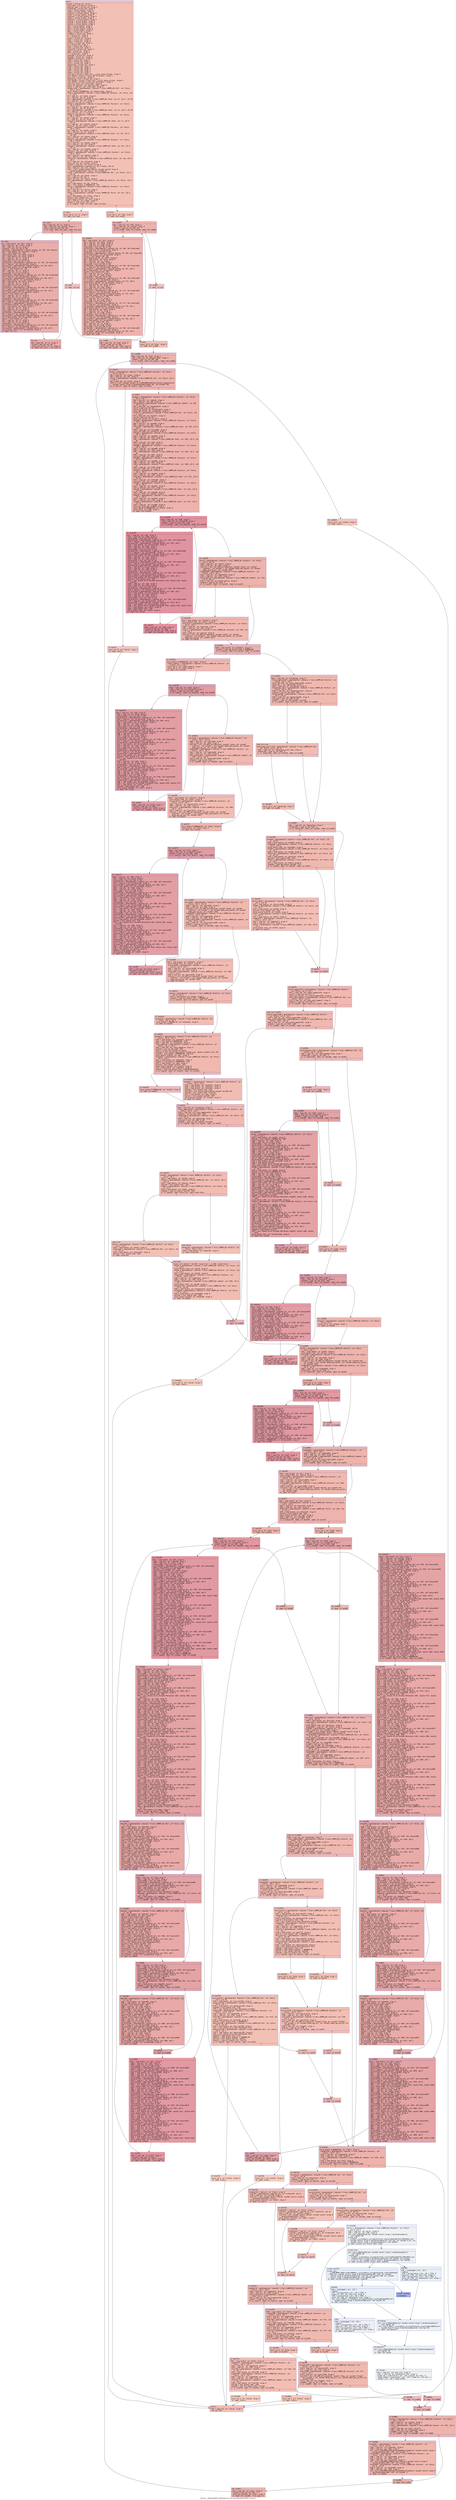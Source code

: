 digraph "CFG for '_ZN9LAMMPS_NS7MinFire11run_iterateILi2ELb1EEEii' function" {
	label="CFG for '_ZN9LAMMPS_NS7MinFire11run_iterateILi2ELb1EEEii' function";

	Node0x557bd14a15a0 [shape=record,color="#3d50c3ff", style=filled, fillcolor="#e5705870" fontname="Courier",label="{entry:\l|  %retval = alloca i32, align 4\l  %this.addr = alloca ptr, align 8\l  %maxiter.addr = alloca i32, align 4\l  %ntimestep = alloca i64, align 8\l  %vmax = alloca double, align 8\l  %vdotf = alloca double, align 8\l  %vdotfall = alloca double, align 8\l  %vdotv = alloca double, align 8\l  %vdotvall = alloca double, align 8\l  %fdotf = alloca double, align 8\l  %fdotfall = alloca double, align 8\l  %scale1 = alloca double, align 8\l  %scale2 = alloca double, align 8\l  %dtvone = alloca double, align 8\l  %dtv = alloca double, align 8\l  %dtf = alloca double, align 8\l  %dtfm = alloca double, align 8\l  %abc = alloca double, align 8\l  %flag = alloca i32, align 4\l  %flagall = alloca i32, align 4\l  %f = alloca ptr, align 8\l  %v = alloca ptr, align 8\l  %rmass = alloca ptr, align 8\l  %mass = alloca ptr, align 8\l  %type = alloca ptr, align 8\l  %nlocal = alloca i32, align 4\l  %i = alloca i32, align 4\l  %i36 = alloca i32, align 4\l  %iter = alloca i32, align 4\l  %nlocal79 = alloca i32, align 4\l  %v82 = alloca ptr, align 8\l  %f85 = alloca ptr, align 8\l  %x = alloca ptr, align 8\l  %rmass90 = alloca ptr, align 8\l  %mass93 = alloca ptr, align 8\l  %type96 = alloca ptr, align 8\l  %i99 = alloca i32, align 4\l  %i135 = alloca i32, align 4\l  %i174 = alloca i32, align 4\l  %delayflag = alloca i32, align 4\l  %i287 = alloca i32, align 4\l  %i324 = alloca i32, align 4\l  %i347 = alloca i32, align 4\l  %i377 = alloca i32, align 4\l  %i528 = alloca i32, align 4\l  %ref.tmp = alloca %\"class.std::__cxx11::basic_string\", align 8\l  %ref.tmp763 = alloca %\"class.std::allocator\", align 1\l  %exn.slot = alloca ptr, align 8\l  %ehselector.slot = alloca i32, align 4\l  %ref.tmp764 = alloca %\"class.std::__cxx11::basic_string\", align 8\l  %ref.tmp765 = alloca %\"class.std::allocator\", align 1\l  store ptr %this, ptr %this.addr, align 8\l  store i32 %maxiter, ptr %maxiter.addr, align 4\l  %this1 = load ptr, ptr %this.addr, align 8\l  %alpha_final = getelementptr inbounds %\"class.LAMMPS_NS::Min\", ptr %this1,\l... i32 0, i32 8\l  store double 0.000000e+00, ptr %alpha_final, align 8\l  %atom = getelementptr inbounds %\"class.LAMMPS_NS::Pointers\", ptr %this1, i32\l... 0, i32 6\l  %0 = load ptr, ptr %atom, align 8\l  %1 = load ptr, ptr %0, align 8\l  %f2 = getelementptr inbounds %\"class.LAMMPS_NS::Atom\", ptr %1, i32 0, i32 39\l  %2 = load ptr, ptr %f2, align 8\l  store ptr %2, ptr %f, align 8\l  %atom3 = getelementptr inbounds %\"class.LAMMPS_NS::Pointers\", ptr %this1,\l... i32 0, i32 6\l  %3 = load ptr, ptr %atom3, align 8\l  %4 = load ptr, ptr %3, align 8\l  %v4 = getelementptr inbounds %\"class.LAMMPS_NS::Atom\", ptr %4, i32 0, i32 38\l  %5 = load ptr, ptr %v4, align 8\l  store ptr %5, ptr %v, align 8\l  %atom5 = getelementptr inbounds %\"class.LAMMPS_NS::Pointers\", ptr %this1,\l... i32 0, i32 6\l  %6 = load ptr, ptr %atom5, align 8\l  %7 = load ptr, ptr %6, align 8\l  %rmass6 = getelementptr inbounds %\"class.LAMMPS_NS::Atom\", ptr %7, i32 0,\l... i32 40\l  %8 = load ptr, ptr %rmass6, align 8\l  store ptr %8, ptr %rmass, align 8\l  %atom7 = getelementptr inbounds %\"class.LAMMPS_NS::Pointers\", ptr %this1,\l... i32 0, i32 6\l  %9 = load ptr, ptr %atom7, align 8\l  %10 = load ptr, ptr %9, align 8\l  %mass8 = getelementptr inbounds %\"class.LAMMPS_NS::Atom\", ptr %10, i32 0,\l... i32 205\l  %11 = load ptr, ptr %mass8, align 8\l  store ptr %11, ptr %mass, align 8\l  %atom9 = getelementptr inbounds %\"class.LAMMPS_NS::Pointers\", ptr %this1,\l... i32 0, i32 6\l  %12 = load ptr, ptr %atom9, align 8\l  %13 = load ptr, ptr %12, align 8\l  %type10 = getelementptr inbounds %\"class.LAMMPS_NS::Atom\", ptr %13, i32 0,\l... i32 34\l  %14 = load ptr, ptr %type10, align 8\l  store ptr %14, ptr %type, align 8\l  %atom11 = getelementptr inbounds %\"class.LAMMPS_NS::Pointers\", ptr %this1,\l... i32 0, i32 6\l  %15 = load ptr, ptr %atom11, align 8\l  %16 = load ptr, ptr %15, align 8\l  %nlocal12 = getelementptr inbounds %\"class.LAMMPS_NS::Atom\", ptr %16, i32 0,\l... i32 4\l  %17 = load i32, ptr %nlocal12, align 8\l  store i32 %17, ptr %nlocal, align 4\l  %vtable = load ptr, ptr %this1, align 8\l  %vfn = getelementptr inbounds ptr, ptr %vtable, i64 16\l  %18 = load ptr, ptr %vfn, align 8\l  %call = call noundef double %18(ptr noundef nonnull align 8\l... dereferenceable(632) %this1, i32 noundef 0)\l  %neval = getelementptr inbounds %\"class.LAMMPS_NS::Min\", ptr %this1, i32 0,\l... i32 10\l  %19 = load i32, ptr %neval, align 4\l  %inc = add nsw i32 %19, 1\l  store i32 %inc, ptr %neval, align 4\l  %dt = getelementptr inbounds %\"class.LAMMPS_NS::MinFire\", ptr %this1, i32 0,\l... i32 1\l  %20 = load double, ptr %dt, align 8\l  %mul = fmul double -5.000000e-01, %20\l  %force = getelementptr inbounds %\"class.LAMMPS_NS::Pointers\", ptr %this1,\l... i32 0, i32 11\l  %21 = load ptr, ptr %force, align 8\l  %22 = load ptr, ptr %21, align 8\l  %ftm2v = getelementptr inbounds %\"class.LAMMPS_NS::Force\", ptr %22, i32 0,\l... i32 4\l  %23 = load double, ptr %ftm2v, align 8\l  %mul13 = fmul double %mul, %23\l  store double %mul13, ptr %dtf, align 8\l  %24 = load ptr, ptr %rmass, align 8\l  %tobool = icmp ne ptr %24, null\l  br i1 %tobool, label %if.then, label %if.else\l|{<s0>T|<s1>F}}"];
	Node0x557bd14a15a0:s0 -> Node0x557bd14c9fe0[tooltip="entry -> if.then\nProbability 62.50%" ];
	Node0x557bd14a15a0:s1 -> Node0x557bd14ca050[tooltip="entry -> if.else\nProbability 37.50%" ];
	Node0x557bd14c9fe0 [shape=record,color="#3d50c3ff", style=filled, fillcolor="#e97a5f70" fontname="Courier",label="{if.then:\l|  store i32 0, ptr %i, align 4\l  br label %for.cond\l}"];
	Node0x557bd14c9fe0 -> Node0x557bd14ca210[tooltip="if.then -> for.cond\nProbability 100.00%" ];
	Node0x557bd14ca210 [shape=record,color="#3d50c3ff", style=filled, fillcolor="#d0473d70" fontname="Courier",label="{for.cond:\l|  %25 = load i32, ptr %i, align 4\l  %26 = load i32, ptr %nlocal, align 4\l  %cmp = icmp slt i32 %25, %26\l  br i1 %cmp, label %for.body, label %for.end\l|{<s0>T|<s1>F}}"];
	Node0x557bd14ca210:s0 -> Node0x557bd14ca4b0[tooltip="for.cond -> for.body\nProbability 96.88%" ];
	Node0x557bd14ca210:s1 -> Node0x557bd14ca530[tooltip="for.cond -> for.end\nProbability 3.12%" ];
	Node0x557bd14ca4b0 [shape=record,color="#3d50c3ff", style=filled, fillcolor="#d0473d70" fontname="Courier",label="{for.body:\l|  %27 = load double, ptr %dtf, align 8\l  %28 = load ptr, ptr %rmass, align 8\l  %29 = load i32, ptr %i, align 4\l  %idxprom = sext i32 %29 to i64\l  %arrayidx = getelementptr inbounds double, ptr %28, i64 %idxprom\l  %30 = load double, ptr %arrayidx, align 8\l  %div = fdiv double %27, %30\l  store double %div, ptr %dtfm, align 8\l  %31 = load double, ptr %dtfm, align 8\l  %32 = load ptr, ptr %f, align 8\l  %33 = load i32, ptr %i, align 4\l  %idxprom14 = sext i32 %33 to i64\l  %arrayidx15 = getelementptr inbounds ptr, ptr %32, i64 %idxprom14\l  %34 = load ptr, ptr %arrayidx15, align 8\l  %arrayidx16 = getelementptr inbounds double, ptr %34, i64 0\l  %35 = load double, ptr %arrayidx16, align 8\l  %mul17 = fmul double %31, %35\l  %36 = load ptr, ptr %v, align 8\l  %37 = load i32, ptr %i, align 4\l  %idxprom18 = sext i32 %37 to i64\l  %arrayidx19 = getelementptr inbounds ptr, ptr %36, i64 %idxprom18\l  %38 = load ptr, ptr %arrayidx19, align 8\l  %arrayidx20 = getelementptr inbounds double, ptr %38, i64 0\l  store double %mul17, ptr %arrayidx20, align 8\l  %39 = load double, ptr %dtfm, align 8\l  %40 = load ptr, ptr %f, align 8\l  %41 = load i32, ptr %i, align 4\l  %idxprom21 = sext i32 %41 to i64\l  %arrayidx22 = getelementptr inbounds ptr, ptr %40, i64 %idxprom21\l  %42 = load ptr, ptr %arrayidx22, align 8\l  %arrayidx23 = getelementptr inbounds double, ptr %42, i64 1\l  %43 = load double, ptr %arrayidx23, align 8\l  %mul24 = fmul double %39, %43\l  %44 = load ptr, ptr %v, align 8\l  %45 = load i32, ptr %i, align 4\l  %idxprom25 = sext i32 %45 to i64\l  %arrayidx26 = getelementptr inbounds ptr, ptr %44, i64 %idxprom25\l  %46 = load ptr, ptr %arrayidx26, align 8\l  %arrayidx27 = getelementptr inbounds double, ptr %46, i64 1\l  store double %mul24, ptr %arrayidx27, align 8\l  %47 = load double, ptr %dtfm, align 8\l  %48 = load ptr, ptr %f, align 8\l  %49 = load i32, ptr %i, align 4\l  %idxprom28 = sext i32 %49 to i64\l  %arrayidx29 = getelementptr inbounds ptr, ptr %48, i64 %idxprom28\l  %50 = load ptr, ptr %arrayidx29, align 8\l  %arrayidx30 = getelementptr inbounds double, ptr %50, i64 2\l  %51 = load double, ptr %arrayidx30, align 8\l  %mul31 = fmul double %47, %51\l  %52 = load ptr, ptr %v, align 8\l  %53 = load i32, ptr %i, align 4\l  %idxprom32 = sext i32 %53 to i64\l  %arrayidx33 = getelementptr inbounds ptr, ptr %52, i64 %idxprom32\l  %54 = load ptr, ptr %arrayidx33, align 8\l  %arrayidx34 = getelementptr inbounds double, ptr %54, i64 2\l  store double %mul31, ptr %arrayidx34, align 8\l  br label %for.inc\l}"];
	Node0x557bd14ca4b0 -> Node0x557bd14cd690[tooltip="for.body -> for.inc\nProbability 100.00%" ];
	Node0x557bd14cd690 [shape=record,color="#3d50c3ff", style=filled, fillcolor="#d0473d70" fontname="Courier",label="{for.inc:\l|  %55 = load i32, ptr %i, align 4\l  %inc35 = add nsw i32 %55, 1\l  store i32 %inc35, ptr %i, align 4\l  br label %for.cond, !llvm.loop !6\l}"];
	Node0x557bd14cd690 -> Node0x557bd14ca210[tooltip="for.inc -> for.cond\nProbability 100.00%" ];
	Node0x557bd14ca530 [shape=record,color="#3d50c3ff", style=filled, fillcolor="#e97a5f70" fontname="Courier",label="{for.end:\l|  br label %if.end\l}"];
	Node0x557bd14ca530 -> Node0x557bd1355d60[tooltip="for.end -> if.end\nProbability 100.00%" ];
	Node0x557bd14ca050 [shape=record,color="#3d50c3ff", style=filled, fillcolor="#ec7f6370" fontname="Courier",label="{if.else:\l|  store i32 0, ptr %i36, align 4\l  br label %for.cond37\l}"];
	Node0x557bd14ca050 -> Node0x557bd1355ee0[tooltip="if.else -> for.cond37\nProbability 100.00%" ];
	Node0x557bd1355ee0 [shape=record,color="#3d50c3ff", style=filled, fillcolor="#d6524470" fontname="Courier",label="{for.cond37:\l|  %56 = load i32, ptr %i36, align 4\l  %57 = load i32, ptr %nlocal, align 4\l  %cmp38 = icmp slt i32 %56, %57\l  br i1 %cmp38, label %for.body39, label %for.end68\l|{<s0>T|<s1>F}}"];
	Node0x557bd1355ee0:s0 -> Node0x557bd1356180[tooltip="for.cond37 -> for.body39\nProbability 96.88%" ];
	Node0x557bd1355ee0:s1 -> Node0x557bd1356200[tooltip="for.cond37 -> for.end68\nProbability 3.12%" ];
	Node0x557bd1356180 [shape=record,color="#3d50c3ff", style=filled, fillcolor="#d6524470" fontname="Courier",label="{for.body39:\l|  %58 = load double, ptr %dtf, align 8\l  %59 = load ptr, ptr %mass, align 8\l  %60 = load ptr, ptr %type, align 8\l  %61 = load i32, ptr %i36, align 4\l  %idxprom40 = sext i32 %61 to i64\l  %arrayidx41 = getelementptr inbounds i32, ptr %60, i64 %idxprom40\l  %62 = load i32, ptr %arrayidx41, align 4\l  %idxprom42 = sext i32 %62 to i64\l  %arrayidx43 = getelementptr inbounds double, ptr %59, i64 %idxprom42\l  %63 = load double, ptr %arrayidx43, align 8\l  %div44 = fdiv double %58, %63\l  store double %div44, ptr %dtfm, align 8\l  %64 = load double, ptr %dtfm, align 8\l  %65 = load ptr, ptr %f, align 8\l  %66 = load i32, ptr %i36, align 4\l  %idxprom45 = sext i32 %66 to i64\l  %arrayidx46 = getelementptr inbounds ptr, ptr %65, i64 %idxprom45\l  %67 = load ptr, ptr %arrayidx46, align 8\l  %arrayidx47 = getelementptr inbounds double, ptr %67, i64 0\l  %68 = load double, ptr %arrayidx47, align 8\l  %mul48 = fmul double %64, %68\l  %69 = load ptr, ptr %v, align 8\l  %70 = load i32, ptr %i36, align 4\l  %idxprom49 = sext i32 %70 to i64\l  %arrayidx50 = getelementptr inbounds ptr, ptr %69, i64 %idxprom49\l  %71 = load ptr, ptr %arrayidx50, align 8\l  %arrayidx51 = getelementptr inbounds double, ptr %71, i64 0\l  store double %mul48, ptr %arrayidx51, align 8\l  %72 = load double, ptr %dtfm, align 8\l  %73 = load ptr, ptr %f, align 8\l  %74 = load i32, ptr %i36, align 4\l  %idxprom52 = sext i32 %74 to i64\l  %arrayidx53 = getelementptr inbounds ptr, ptr %73, i64 %idxprom52\l  %75 = load ptr, ptr %arrayidx53, align 8\l  %arrayidx54 = getelementptr inbounds double, ptr %75, i64 1\l  %76 = load double, ptr %arrayidx54, align 8\l  %mul55 = fmul double %72, %76\l  %77 = load ptr, ptr %v, align 8\l  %78 = load i32, ptr %i36, align 4\l  %idxprom56 = sext i32 %78 to i64\l  %arrayidx57 = getelementptr inbounds ptr, ptr %77, i64 %idxprom56\l  %79 = load ptr, ptr %arrayidx57, align 8\l  %arrayidx58 = getelementptr inbounds double, ptr %79, i64 1\l  store double %mul55, ptr %arrayidx58, align 8\l  %80 = load double, ptr %dtfm, align 8\l  %81 = load ptr, ptr %f, align 8\l  %82 = load i32, ptr %i36, align 4\l  %idxprom59 = sext i32 %82 to i64\l  %arrayidx60 = getelementptr inbounds ptr, ptr %81, i64 %idxprom59\l  %83 = load ptr, ptr %arrayidx60, align 8\l  %arrayidx61 = getelementptr inbounds double, ptr %83, i64 2\l  %84 = load double, ptr %arrayidx61, align 8\l  %mul62 = fmul double %80, %84\l  %85 = load ptr, ptr %v, align 8\l  %86 = load i32, ptr %i36, align 4\l  %idxprom63 = sext i32 %86 to i64\l  %arrayidx64 = getelementptr inbounds ptr, ptr %85, i64 %idxprom63\l  %87 = load ptr, ptr %arrayidx64, align 8\l  %arrayidx65 = getelementptr inbounds double, ptr %87, i64 2\l  store double %mul62, ptr %arrayidx65, align 8\l  br label %for.inc66\l}"];
	Node0x557bd1356180 -> Node0x557bd14d0ef0[tooltip="for.body39 -> for.inc66\nProbability 100.00%" ];
	Node0x557bd14d0ef0 [shape=record,color="#3d50c3ff", style=filled, fillcolor="#d6524470" fontname="Courier",label="{for.inc66:\l|  %88 = load i32, ptr %i36, align 4\l  %inc67 = add nsw i32 %88, 1\l  store i32 %inc67, ptr %i36, align 4\l  br label %for.cond37, !llvm.loop !8\l}"];
	Node0x557bd14d0ef0 -> Node0x557bd1355ee0[tooltip="for.inc66 -> for.cond37\nProbability 100.00%" ];
	Node0x557bd1356200 [shape=record,color="#3d50c3ff", style=filled, fillcolor="#ec7f6370" fontname="Courier",label="{for.end68:\l|  br label %if.end\l}"];
	Node0x557bd1356200 -> Node0x557bd1355d60[tooltip="for.end68 -> if.end\nProbability 100.00%" ];
	Node0x557bd1355d60 [shape=record,color="#3d50c3ff", style=filled, fillcolor="#e5705870" fontname="Courier",label="{if.end:\l|  store i32 0, ptr %iter, align 4\l  br label %for.cond69\l}"];
	Node0x557bd1355d60 -> Node0x557bd14d1480[tooltip="if.end -> for.cond69\nProbability 100.00%" ];
	Node0x557bd14d1480 [shape=record,color="#3d50c3ff", style=filled, fillcolor="#d6524470" fontname="Courier",label="{for.cond69:\l|  %89 = load i32, ptr %iter, align 4\l  %90 = load i32, ptr %maxiter.addr, align 4\l  %cmp70 = icmp slt i32 %89, %90\l  br i1 %cmp70, label %for.body71, label %for.end813\l|{<s0>T|<s1>F}}"];
	Node0x557bd14d1480:s0 -> Node0x557bd14d1720[tooltip="for.cond69 -> for.body71\nProbability 96.88%" ];
	Node0x557bd14d1480:s1 -> Node0x557bd14d17a0[tooltip="for.cond69 -> for.end813\nProbability 3.12%" ];
	Node0x557bd14d1720 [shape=record,color="#3d50c3ff", style=filled, fillcolor="#d6524470" fontname="Courier",label="{for.body71:\l|  %timer = getelementptr inbounds %\"class.LAMMPS_NS::Pointers\", ptr %this1,\l... i32 0, i32 15\l  %91 = load ptr, ptr %timer, align 8\l  %92 = load ptr, ptr %91, align 8\l  %niter = getelementptr inbounds %\"class.LAMMPS_NS::Min\", ptr %this1, i32 0,\l... i32 9\l  %93 = load i32, ptr %niter, align 8\l  %call72 = call noundef zeroext i1 @_ZN9LAMMPS_NS5Timer13check_timeoutEi(ptr\l... noundef nonnull align 8 dereferenceable(488) %92, i32 noundef %93)\l  br i1 %call72, label %if.then73, label %if.end74\l|{<s0>T|<s1>F}}"];
	Node0x557bd14d1720:s0 -> Node0x557bd14d1dc0[tooltip="for.body71 -> if.then73\nProbability 3.12%" ];
	Node0x557bd14d1720:s1 -> Node0x557bd14d1e10[tooltip="for.body71 -> if.end74\nProbability 96.88%" ];
	Node0x557bd14d1dc0 [shape=record,color="#3d50c3ff", style=filled, fillcolor="#ec7f6370" fontname="Courier",label="{if.then73:\l|  store i32 10, ptr %retval, align 4\l  br label %return\l}"];
	Node0x557bd14d1dc0 -> Node0x557bd14d1fb0[tooltip="if.then73 -> return\nProbability 100.00%" ];
	Node0x557bd14d1e10 [shape=record,color="#3d50c3ff", style=filled, fillcolor="#d6524470" fontname="Courier",label="{if.end74:\l|  %update = getelementptr inbounds %\"class.LAMMPS_NS::Pointers\", ptr %this1,\l... i32 0, i32 7\l  %94 = load ptr, ptr %update, align 8\l  %95 = load ptr, ptr %94, align 8\l  %ntimestep75 = getelementptr inbounds %\"class.LAMMPS_NS::Update\", ptr %95,\l... i32 0, i32 4\l  %96 = load i64, ptr %ntimestep75, align 8\l  %inc76 = add nsw i64 %96, 1\l  store i64 %inc76, ptr %ntimestep75, align 8\l  store i64 %inc76, ptr %ntimestep, align 8\l  %niter77 = getelementptr inbounds %\"class.LAMMPS_NS::Min\", ptr %this1, i32\l... 0, i32 9\l  %97 = load i32, ptr %niter77, align 8\l  %inc78 = add nsw i32 %97, 1\l  store i32 %inc78, ptr %niter77, align 8\l  %atom80 = getelementptr inbounds %\"class.LAMMPS_NS::Pointers\", ptr %this1,\l... i32 0, i32 6\l  %98 = load ptr, ptr %atom80, align 8\l  %99 = load ptr, ptr %98, align 8\l  %nlocal81 = getelementptr inbounds %\"class.LAMMPS_NS::Atom\", ptr %99, i32 0,\l... i32 4\l  %100 = load i32, ptr %nlocal81, align 8\l  store i32 %100, ptr %nlocal79, align 4\l  %atom83 = getelementptr inbounds %\"class.LAMMPS_NS::Pointers\", ptr %this1,\l... i32 0, i32 6\l  %101 = load ptr, ptr %atom83, align 8\l  %102 = load ptr, ptr %101, align 8\l  %v84 = getelementptr inbounds %\"class.LAMMPS_NS::Atom\", ptr %102, i32 0, i32\l... 38\l  %103 = load ptr, ptr %v84, align 8\l  store ptr %103, ptr %v82, align 8\l  %atom86 = getelementptr inbounds %\"class.LAMMPS_NS::Pointers\", ptr %this1,\l... i32 0, i32 6\l  %104 = load ptr, ptr %atom86, align 8\l  %105 = load ptr, ptr %104, align 8\l  %f87 = getelementptr inbounds %\"class.LAMMPS_NS::Atom\", ptr %105, i32 0, i32\l... 39\l  %106 = load ptr, ptr %f87, align 8\l  store ptr %106, ptr %f85, align 8\l  %atom88 = getelementptr inbounds %\"class.LAMMPS_NS::Pointers\", ptr %this1,\l... i32 0, i32 6\l  %107 = load ptr, ptr %atom88, align 8\l  %108 = load ptr, ptr %107, align 8\l  %x89 = getelementptr inbounds %\"class.LAMMPS_NS::Atom\", ptr %108, i32 0, i32\l... 37\l  %109 = load ptr, ptr %x89, align 8\l  store ptr %109, ptr %x, align 8\l  %atom91 = getelementptr inbounds %\"class.LAMMPS_NS::Pointers\", ptr %this1,\l... i32 0, i32 6\l  %110 = load ptr, ptr %atom91, align 8\l  %111 = load ptr, ptr %110, align 8\l  %rmass92 = getelementptr inbounds %\"class.LAMMPS_NS::Atom\", ptr %111, i32 0,\l... i32 40\l  %112 = load ptr, ptr %rmass92, align 8\l  store ptr %112, ptr %rmass90, align 8\l  %atom94 = getelementptr inbounds %\"class.LAMMPS_NS::Pointers\", ptr %this1,\l... i32 0, i32 6\l  %113 = load ptr, ptr %atom94, align 8\l  %114 = load ptr, ptr %113, align 8\l  %mass95 = getelementptr inbounds %\"class.LAMMPS_NS::Atom\", ptr %114, i32 0,\l... i32 205\l  %115 = load ptr, ptr %mass95, align 8\l  store ptr %115, ptr %mass93, align 8\l  %atom97 = getelementptr inbounds %\"class.LAMMPS_NS::Pointers\", ptr %this1,\l... i32 0, i32 6\l  %116 = load ptr, ptr %atom97, align 8\l  %117 = load ptr, ptr %116, align 8\l  %type98 = getelementptr inbounds %\"class.LAMMPS_NS::Atom\", ptr %117, i32 0,\l... i32 34\l  %118 = load ptr, ptr %type98, align 8\l  store ptr %118, ptr %type96, align 8\l  store double 0.000000e+00, ptr %vdotf, align 8\l  store i32 0, ptr %i99, align 4\l  br label %for.cond100\l}"];
	Node0x557bd14d1e10 -> Node0x557bd14d4cd0[tooltip="if.end74 -> for.cond100\nProbability 100.00%" ];
	Node0x557bd14d4cd0 [shape=record,color="#b70d28ff", style=filled, fillcolor="#b70d2870" fontname="Courier",label="{for.cond100:\l|  %119 = load i32, ptr %i99, align 4\l  %120 = load i32, ptr %nlocal79, align 4\l  %cmp101 = icmp slt i32 %119, %120\l  br i1 %cmp101, label %for.body102, label %for.end126\l|{<s0>T|<s1>F}}"];
	Node0x557bd14d4cd0:s0 -> Node0x557bd14d4f70[tooltip="for.cond100 -> for.body102\nProbability 96.88%" ];
	Node0x557bd14d4cd0:s1 -> Node0x557bd14d4ff0[tooltip="for.cond100 -> for.end126\nProbability 3.12%" ];
	Node0x557bd14d4f70 [shape=record,color="#b70d28ff", style=filled, fillcolor="#b70d2870" fontname="Courier",label="{for.body102:\l|  %121 = load ptr, ptr %v82, align 8\l  %122 = load i32, ptr %i99, align 4\l  %idxprom103 = sext i32 %122 to i64\l  %arrayidx104 = getelementptr inbounds ptr, ptr %121, i64 %idxprom103\l  %123 = load ptr, ptr %arrayidx104, align 8\l  %arrayidx105 = getelementptr inbounds double, ptr %123, i64 0\l  %124 = load double, ptr %arrayidx105, align 8\l  %125 = load ptr, ptr %f85, align 8\l  %126 = load i32, ptr %i99, align 4\l  %idxprom106 = sext i32 %126 to i64\l  %arrayidx107 = getelementptr inbounds ptr, ptr %125, i64 %idxprom106\l  %127 = load ptr, ptr %arrayidx107, align 8\l  %arrayidx108 = getelementptr inbounds double, ptr %127, i64 0\l  %128 = load double, ptr %arrayidx108, align 8\l  %129 = load ptr, ptr %v82, align 8\l  %130 = load i32, ptr %i99, align 4\l  %idxprom110 = sext i32 %130 to i64\l  %arrayidx111 = getelementptr inbounds ptr, ptr %129, i64 %idxprom110\l  %131 = load ptr, ptr %arrayidx111, align 8\l  %arrayidx112 = getelementptr inbounds double, ptr %131, i64 1\l  %132 = load double, ptr %arrayidx112, align 8\l  %133 = load ptr, ptr %f85, align 8\l  %134 = load i32, ptr %i99, align 4\l  %idxprom113 = sext i32 %134 to i64\l  %arrayidx114 = getelementptr inbounds ptr, ptr %133, i64 %idxprom113\l  %135 = load ptr, ptr %arrayidx114, align 8\l  %arrayidx115 = getelementptr inbounds double, ptr %135, i64 1\l  %136 = load double, ptr %arrayidx115, align 8\l  %mul116 = fmul double %132, %136\l  %137 = call double @llvm.fmuladd.f64(double %124, double %128, double\l... %mul116)\l  %138 = load ptr, ptr %v82, align 8\l  %139 = load i32, ptr %i99, align 4\l  %idxprom117 = sext i32 %139 to i64\l  %arrayidx118 = getelementptr inbounds ptr, ptr %138, i64 %idxprom117\l  %140 = load ptr, ptr %arrayidx118, align 8\l  %arrayidx119 = getelementptr inbounds double, ptr %140, i64 2\l  %141 = load double, ptr %arrayidx119, align 8\l  %142 = load ptr, ptr %f85, align 8\l  %143 = load i32, ptr %i99, align 4\l  %idxprom120 = sext i32 %143 to i64\l  %arrayidx121 = getelementptr inbounds ptr, ptr %142, i64 %idxprom120\l  %144 = load ptr, ptr %arrayidx121, align 8\l  %arrayidx122 = getelementptr inbounds double, ptr %144, i64 2\l  %145 = load double, ptr %arrayidx122, align 8\l  %146 = call double @llvm.fmuladd.f64(double %141, double %145, double %137)\l  %147 = load double, ptr %vdotf, align 8\l  %add = fadd double %147, %146\l  store double %add, ptr %vdotf, align 8\l  br label %for.inc124\l}"];
	Node0x557bd14d4f70 -> Node0x557bd14cbfc0[tooltip="for.body102 -> for.inc124\nProbability 100.00%" ];
	Node0x557bd14cbfc0 [shape=record,color="#b70d28ff", style=filled, fillcolor="#b70d2870" fontname="Courier",label="{for.inc124:\l|  %148 = load i32, ptr %i99, align 4\l  %inc125 = add nsw i32 %148, 1\l  store i32 %inc125, ptr %i99, align 4\l  br label %for.cond100, !llvm.loop !9\l}"];
	Node0x557bd14cbfc0 -> Node0x557bd14d4cd0[tooltip="for.inc124 -> for.cond100\nProbability 100.00%" ];
	Node0x557bd14d4ff0 [shape=record,color="#3d50c3ff", style=filled, fillcolor="#d6524470" fontname="Courier",label="{for.end126:\l|  %world = getelementptr inbounds %\"class.LAMMPS_NS::Pointers\", ptr %this1,\l... i32 0, i32 16\l  %149 = load ptr, ptr %world, align 8\l  %150 = load ptr, ptr %149, align 8\l  %call127 = call i32 @MPI_Allreduce(ptr noundef %vdotf, ptr noundef\l... %vdotfall, i32 noundef 1, ptr noundef @ompi_mpi_double, ptr noundef\l... @ompi_mpi_op_sum, ptr noundef %150)\l  %update128 = getelementptr inbounds %\"class.LAMMPS_NS::Pointers\", ptr\l... %this1, i32 0, i32 7\l  %151 = load ptr, ptr %update128, align 8\l  %152 = load ptr, ptr %151, align 8\l  %multireplica = getelementptr inbounds %\"class.LAMMPS_NS::Update\", ptr %152,\l... i32 0, i32 17\l  %153 = load i32, ptr %multireplica, align 8\l  %cmp129 = icmp eq i32 %153, 1\l  br i1 %cmp129, label %if.then130, label %if.end132\l|{<s0>T|<s1>F}}"];
	Node0x557bd14d4ff0:s0 -> Node0x557bd14d86e0[tooltip="for.end126 -> if.then130\nProbability 50.00%" ];
	Node0x557bd14d4ff0:s1 -> Node0x557bd14d8760[tooltip="for.end126 -> if.end132\nProbability 50.00%" ];
	Node0x557bd14d86e0 [shape=record,color="#3d50c3ff", style=filled, fillcolor="#dc5d4a70" fontname="Courier",label="{if.then130:\l|  %154 = load double, ptr %vdotfall, align 8\l  store double %154, ptr %vdotf, align 8\l  %universe = getelementptr inbounds %\"class.LAMMPS_NS::Pointers\", ptr %this1,\l... i32 0, i32 4\l  %155 = load ptr, ptr %universe, align 8\l  %156 = load ptr, ptr %155, align 8\l  %uworld = getelementptr inbounds %\"class.LAMMPS_NS::Universe\", ptr %156, i32\l... 0, i32 1\l  %157 = load ptr, ptr %uworld, align 8\l  %call131 = call i32 @MPI_Allreduce(ptr noundef %vdotf, ptr noundef\l... %vdotfall, i32 noundef 1, ptr noundef @ompi_mpi_double, ptr noundef\l... @ompi_mpi_op_sum, ptr noundef %157)\l  br label %if.end132\l}"];
	Node0x557bd14d86e0 -> Node0x557bd14d8760[tooltip="if.then130 -> if.end132\nProbability 100.00%" ];
	Node0x557bd14d8760 [shape=record,color="#3d50c3ff", style=filled, fillcolor="#d6524470" fontname="Courier",label="{if.end132:\l|  %158 = load double, ptr %vdotfall, align 8\l  %cmp133 = fcmp ogt double %158, 0.000000e+00\l  br i1 %cmp133, label %if.then134, label %if.else252\l|{<s0>T|<s1>F}}"];
	Node0x557bd14d8760:s0 -> Node0x557bd14d9060[tooltip="if.end132 -> if.then134\nProbability 50.00%" ];
	Node0x557bd14d8760:s1 -> Node0x557bd14d90b0[tooltip="if.end132 -> if.else252\nProbability 50.00%" ];
	Node0x557bd14d9060 [shape=record,color="#3d50c3ff", style=filled, fillcolor="#dc5d4a70" fontname="Courier",label="{if.then134:\l|  store double 0.000000e+00, ptr %vdotv, align 8\l  %vdotf_negatif = getelementptr inbounds %\"class.LAMMPS_NS::MinFire\", ptr\l... %this1, i32 0, i32 7\l  store i32 0, ptr %vdotf_negatif, align 8\l  store i32 0, ptr %i135, align 4\l  br label %for.cond136\l}"];
	Node0x557bd14d9060 -> Node0x557bd14d94b0[tooltip="if.then134 -> for.cond136\nProbability 100.00%" ];
	Node0x557bd14d94b0 [shape=record,color="#3d50c3ff", style=filled, fillcolor="#be242e70" fontname="Courier",label="{for.cond136:\l|  %159 = load i32, ptr %i135, align 4\l  %160 = load i32, ptr %nlocal79, align 4\l  %cmp137 = icmp slt i32 %159, %160\l  br i1 %cmp137, label %for.body138, label %for.end163\l|{<s0>T|<s1>F}}"];
	Node0x557bd14d94b0:s0 -> Node0x557bd14d9750[tooltip="for.cond136 -> for.body138\nProbability 96.88%" ];
	Node0x557bd14d94b0:s1 -> Node0x557bd14d97d0[tooltip="for.cond136 -> for.end163\nProbability 3.12%" ];
	Node0x557bd14d9750 [shape=record,color="#3d50c3ff", style=filled, fillcolor="#be242e70" fontname="Courier",label="{for.body138:\l|  %161 = load ptr, ptr %v82, align 8\l  %162 = load i32, ptr %i135, align 4\l  %idxprom139 = sext i32 %162 to i64\l  %arrayidx140 = getelementptr inbounds ptr, ptr %161, i64 %idxprom139\l  %163 = load ptr, ptr %arrayidx140, align 8\l  %arrayidx141 = getelementptr inbounds double, ptr %163, i64 0\l  %164 = load double, ptr %arrayidx141, align 8\l  %165 = load ptr, ptr %v82, align 8\l  %166 = load i32, ptr %i135, align 4\l  %idxprom142 = sext i32 %166 to i64\l  %arrayidx143 = getelementptr inbounds ptr, ptr %165, i64 %idxprom142\l  %167 = load ptr, ptr %arrayidx143, align 8\l  %arrayidx144 = getelementptr inbounds double, ptr %167, i64 0\l  %168 = load double, ptr %arrayidx144, align 8\l  %169 = load ptr, ptr %v82, align 8\l  %170 = load i32, ptr %i135, align 4\l  %idxprom146 = sext i32 %170 to i64\l  %arrayidx147 = getelementptr inbounds ptr, ptr %169, i64 %idxprom146\l  %171 = load ptr, ptr %arrayidx147, align 8\l  %arrayidx148 = getelementptr inbounds double, ptr %171, i64 1\l  %172 = load double, ptr %arrayidx148, align 8\l  %173 = load ptr, ptr %v82, align 8\l  %174 = load i32, ptr %i135, align 4\l  %idxprom149 = sext i32 %174 to i64\l  %arrayidx150 = getelementptr inbounds ptr, ptr %173, i64 %idxprom149\l  %175 = load ptr, ptr %arrayidx150, align 8\l  %arrayidx151 = getelementptr inbounds double, ptr %175, i64 1\l  %176 = load double, ptr %arrayidx151, align 8\l  %mul152 = fmul double %172, %176\l  %177 = call double @llvm.fmuladd.f64(double %164, double %168, double\l... %mul152)\l  %178 = load ptr, ptr %v82, align 8\l  %179 = load i32, ptr %i135, align 4\l  %idxprom153 = sext i32 %179 to i64\l  %arrayidx154 = getelementptr inbounds ptr, ptr %178, i64 %idxprom153\l  %180 = load ptr, ptr %arrayidx154, align 8\l  %arrayidx155 = getelementptr inbounds double, ptr %180, i64 2\l  %181 = load double, ptr %arrayidx155, align 8\l  %182 = load ptr, ptr %v82, align 8\l  %183 = load i32, ptr %i135, align 4\l  %idxprom156 = sext i32 %183 to i64\l  %arrayidx157 = getelementptr inbounds ptr, ptr %182, i64 %idxprom156\l  %184 = load ptr, ptr %arrayidx157, align 8\l  %arrayidx158 = getelementptr inbounds double, ptr %184, i64 2\l  %185 = load double, ptr %arrayidx158, align 8\l  %186 = call double @llvm.fmuladd.f64(double %181, double %185, double %177)\l  %187 = load double, ptr %vdotv, align 8\l  %add160 = fadd double %187, %186\l  store double %add160, ptr %vdotv, align 8\l  br label %for.inc161\l}"];
	Node0x557bd14d9750 -> Node0x557bd14db7e0[tooltip="for.body138 -> for.inc161\nProbability 100.00%" ];
	Node0x557bd14db7e0 [shape=record,color="#3d50c3ff", style=filled, fillcolor="#be242e70" fontname="Courier",label="{for.inc161:\l|  %188 = load i32, ptr %i135, align 4\l  %inc162 = add nsw i32 %188, 1\l  store i32 %inc162, ptr %i135, align 4\l  br label %for.cond136, !llvm.loop !10\l}"];
	Node0x557bd14db7e0 -> Node0x557bd14d94b0[tooltip="for.inc161 -> for.cond136\nProbability 100.00%" ];
	Node0x557bd14d97d0 [shape=record,color="#3d50c3ff", style=filled, fillcolor="#dc5d4a70" fontname="Courier",label="{for.end163:\l|  %world164 = getelementptr inbounds %\"class.LAMMPS_NS::Pointers\", ptr\l... %this1, i32 0, i32 16\l  %189 = load ptr, ptr %world164, align 8\l  %190 = load ptr, ptr %189, align 8\l  %call165 = call i32 @MPI_Allreduce(ptr noundef %vdotv, ptr noundef\l... %vdotvall, i32 noundef 1, ptr noundef @ompi_mpi_double, ptr noundef\l... @ompi_mpi_op_sum, ptr noundef %190)\l  %update166 = getelementptr inbounds %\"class.LAMMPS_NS::Pointers\", ptr\l... %this1, i32 0, i32 7\l  %191 = load ptr, ptr %update166, align 8\l  %192 = load ptr, ptr %191, align 8\l  %multireplica167 = getelementptr inbounds %\"class.LAMMPS_NS::Update\", ptr\l... %192, i32 0, i32 17\l  %193 = load i32, ptr %multireplica167, align 8\l  %cmp168 = icmp eq i32 %193, 1\l  br i1 %cmp168, label %if.then169, label %if.end173\l|{<s0>T|<s1>F}}"];
	Node0x557bd14d97d0:s0 -> Node0x557bd14d2500[tooltip="for.end163 -> if.then169\nProbability 50.00%" ];
	Node0x557bd14d97d0:s1 -> Node0x557bd14d2550[tooltip="for.end163 -> if.end173\nProbability 50.00%" ];
	Node0x557bd14d2500 [shape=record,color="#3d50c3ff", style=filled, fillcolor="#e1675170" fontname="Courier",label="{if.then169:\l|  %194 = load double, ptr %vdotvall, align 8\l  store double %194, ptr %vdotv, align 8\l  %universe170 = getelementptr inbounds %\"class.LAMMPS_NS::Pointers\", ptr\l... %this1, i32 0, i32 4\l  %195 = load ptr, ptr %universe170, align 8\l  %196 = load ptr, ptr %195, align 8\l  %uworld171 = getelementptr inbounds %\"class.LAMMPS_NS::Universe\", ptr %196,\l... i32 0, i32 1\l  %197 = load ptr, ptr %uworld171, align 8\l  %call172 = call i32 @MPI_Allreduce(ptr noundef %vdotv, ptr noundef\l... %vdotvall, i32 noundef 1, ptr noundef @ompi_mpi_double, ptr noundef\l... @ompi_mpi_op_sum, ptr noundef %197)\l  br label %if.end173\l}"];
	Node0x557bd14d2500 -> Node0x557bd14d2550[tooltip="if.then169 -> if.end173\nProbability 100.00%" ];
	Node0x557bd14d2550 [shape=record,color="#3d50c3ff", style=filled, fillcolor="#dc5d4a70" fontname="Courier",label="{if.end173:\l|  store double 0.000000e+00, ptr %fdotf, align 8\l  store i32 0, ptr %i174, align 4\l  br label %for.cond175\l}"];
	Node0x557bd14d2550 -> Node0x557bd14d2eb0[tooltip="if.end173 -> for.cond175\nProbability 100.00%" ];
	Node0x557bd14d2eb0 [shape=record,color="#3d50c3ff", style=filled, fillcolor="#be242e70" fontname="Courier",label="{for.cond175:\l|  %198 = load i32, ptr %i174, align 4\l  %199 = load i32, ptr %nlocal79, align 4\l  %cmp176 = icmp slt i32 %198, %199\l  br i1 %cmp176, label %for.body177, label %for.end202\l|{<s0>T|<s1>F}}"];
	Node0x557bd14d2eb0:s0 -> Node0x557bd14d3100[tooltip="for.cond175 -> for.body177\nProbability 96.88%" ];
	Node0x557bd14d2eb0:s1 -> Node0x557bd14d3180[tooltip="for.cond175 -> for.end202\nProbability 3.12%" ];
	Node0x557bd14d3100 [shape=record,color="#3d50c3ff", style=filled, fillcolor="#be242e70" fontname="Courier",label="{for.body177:\l|  %200 = load ptr, ptr %f85, align 8\l  %201 = load i32, ptr %i174, align 4\l  %idxprom178 = sext i32 %201 to i64\l  %arrayidx179 = getelementptr inbounds ptr, ptr %200, i64 %idxprom178\l  %202 = load ptr, ptr %arrayidx179, align 8\l  %arrayidx180 = getelementptr inbounds double, ptr %202, i64 0\l  %203 = load double, ptr %arrayidx180, align 8\l  %204 = load ptr, ptr %f85, align 8\l  %205 = load i32, ptr %i174, align 4\l  %idxprom181 = sext i32 %205 to i64\l  %arrayidx182 = getelementptr inbounds ptr, ptr %204, i64 %idxprom181\l  %206 = load ptr, ptr %arrayidx182, align 8\l  %arrayidx183 = getelementptr inbounds double, ptr %206, i64 0\l  %207 = load double, ptr %arrayidx183, align 8\l  %208 = load ptr, ptr %f85, align 8\l  %209 = load i32, ptr %i174, align 4\l  %idxprom185 = sext i32 %209 to i64\l  %arrayidx186 = getelementptr inbounds ptr, ptr %208, i64 %idxprom185\l  %210 = load ptr, ptr %arrayidx186, align 8\l  %arrayidx187 = getelementptr inbounds double, ptr %210, i64 1\l  %211 = load double, ptr %arrayidx187, align 8\l  %212 = load ptr, ptr %f85, align 8\l  %213 = load i32, ptr %i174, align 4\l  %idxprom188 = sext i32 %213 to i64\l  %arrayidx189 = getelementptr inbounds ptr, ptr %212, i64 %idxprom188\l  %214 = load ptr, ptr %arrayidx189, align 8\l  %arrayidx190 = getelementptr inbounds double, ptr %214, i64 1\l  %215 = load double, ptr %arrayidx190, align 8\l  %mul191 = fmul double %211, %215\l  %216 = call double @llvm.fmuladd.f64(double %203, double %207, double\l... %mul191)\l  %217 = load ptr, ptr %f85, align 8\l  %218 = load i32, ptr %i174, align 4\l  %idxprom192 = sext i32 %218 to i64\l  %arrayidx193 = getelementptr inbounds ptr, ptr %217, i64 %idxprom192\l  %219 = load ptr, ptr %arrayidx193, align 8\l  %arrayidx194 = getelementptr inbounds double, ptr %219, i64 2\l  %220 = load double, ptr %arrayidx194, align 8\l  %221 = load ptr, ptr %f85, align 8\l  %222 = load i32, ptr %i174, align 4\l  %idxprom195 = sext i32 %222 to i64\l  %arrayidx196 = getelementptr inbounds ptr, ptr %221, i64 %idxprom195\l  %223 = load ptr, ptr %arrayidx196, align 8\l  %arrayidx197 = getelementptr inbounds double, ptr %223, i64 2\l  %224 = load double, ptr %arrayidx197, align 8\l  %225 = call double @llvm.fmuladd.f64(double %220, double %224, double %216)\l  %226 = load double, ptr %fdotf, align 8\l  %add199 = fadd double %226, %225\l  store double %add199, ptr %fdotf, align 8\l  br label %for.inc200\l}"];
	Node0x557bd14d3100 -> Node0x557bd14e0050[tooltip="for.body177 -> for.inc200\nProbability 100.00%" ];
	Node0x557bd14e0050 [shape=record,color="#3d50c3ff", style=filled, fillcolor="#be242e70" fontname="Courier",label="{for.inc200:\l|  %227 = load i32, ptr %i174, align 4\l  %inc201 = add nsw i32 %227, 1\l  store i32 %inc201, ptr %i174, align 4\l  br label %for.cond175, !llvm.loop !11\l}"];
	Node0x557bd14e0050 -> Node0x557bd14d2eb0[tooltip="for.inc200 -> for.cond175\nProbability 100.00%" ];
	Node0x557bd14d3180 [shape=record,color="#3d50c3ff", style=filled, fillcolor="#dc5d4a70" fontname="Courier",label="{for.end202:\l|  %world203 = getelementptr inbounds %\"class.LAMMPS_NS::Pointers\", ptr\l... %this1, i32 0, i32 16\l  %228 = load ptr, ptr %world203, align 8\l  %229 = load ptr, ptr %228, align 8\l  %call204 = call i32 @MPI_Allreduce(ptr noundef %fdotf, ptr noundef\l... %fdotfall, i32 noundef 1, ptr noundef @ompi_mpi_double, ptr noundef\l... @ompi_mpi_op_sum, ptr noundef %229)\l  %update205 = getelementptr inbounds %\"class.LAMMPS_NS::Pointers\", ptr\l... %this1, i32 0, i32 7\l  %230 = load ptr, ptr %update205, align 8\l  %231 = load ptr, ptr %230, align 8\l  %multireplica206 = getelementptr inbounds %\"class.LAMMPS_NS::Update\", ptr\l... %231, i32 0, i32 17\l  %232 = load i32, ptr %multireplica206, align 8\l  %cmp207 = icmp eq i32 %232, 1\l  br i1 %cmp207, label %if.then208, label %if.end212\l|{<s0>T|<s1>F}}"];
	Node0x557bd14d3180:s0 -> Node0x557bd14e0c30[tooltip="for.end202 -> if.then208\nProbability 50.00%" ];
	Node0x557bd14d3180:s1 -> Node0x557bd14e0c80[tooltip="for.end202 -> if.end212\nProbability 50.00%" ];
	Node0x557bd14e0c30 [shape=record,color="#3d50c3ff", style=filled, fillcolor="#e1675170" fontname="Courier",label="{if.then208:\l|  %233 = load double, ptr %fdotfall, align 8\l  store double %233, ptr %fdotf, align 8\l  %universe209 = getelementptr inbounds %\"class.LAMMPS_NS::Pointers\", ptr\l... %this1, i32 0, i32 4\l  %234 = load ptr, ptr %universe209, align 8\l  %235 = load ptr, ptr %234, align 8\l  %uworld210 = getelementptr inbounds %\"class.LAMMPS_NS::Universe\", ptr %235,\l... i32 0, i32 1\l  %236 = load ptr, ptr %uworld210, align 8\l  %call211 = call i32 @MPI_Allreduce(ptr noundef %fdotf, ptr noundef\l... %fdotfall, i32 noundef 1, ptr noundef @ompi_mpi_double, ptr noundef\l... @ompi_mpi_op_sum, ptr noundef %236)\l  br label %if.end212\l}"];
	Node0x557bd14e0c30 -> Node0x557bd14e0c80[tooltip="if.then208 -> if.end212\nProbability 100.00%" ];
	Node0x557bd14e0c80 [shape=record,color="#3d50c3ff", style=filled, fillcolor="#dc5d4a70" fontname="Courier",label="{if.end212:\l|  %alpha = getelementptr inbounds %\"class.LAMMPS_NS::MinFire\", ptr %this1,\l... i32 0, i32 4\l  %237 = load double, ptr %alpha, align 8\l  %cmp213 = fcmp olt double %237, 1.000000e-10\l  br i1 %cmp213, label %if.then214, label %if.end216\l|{<s0>T|<s1>F}}"];
	Node0x557bd14e0c80:s0 -> Node0x557bd14e1690[tooltip="if.end212 -> if.then214\nProbability 50.00%" ];
	Node0x557bd14e0c80:s1 -> Node0x557bd14e16e0[tooltip="if.end212 -> if.end216\nProbability 50.00%" ];
	Node0x557bd14e1690 [shape=record,color="#3d50c3ff", style=filled, fillcolor="#e1675170" fontname="Courier",label="{if.then214:\l|  %alpha215 = getelementptr inbounds %\"class.LAMMPS_NS::MinFire\", ptr\l... %this1, i32 0, i32 4\l  store double 1.000000e-10, ptr %alpha215, align 8\l  br label %if.end216\l}"];
	Node0x557bd14e1690 -> Node0x557bd14e16e0[tooltip="if.then214 -> if.end216\nProbability 100.00%" ];
	Node0x557bd14e16e0 [shape=record,color="#3d50c3ff", style=filled, fillcolor="#dc5d4a70" fontname="Courier",label="{if.end216:\l|  %alpha217 = getelementptr inbounds %\"class.LAMMPS_NS::MinFire\", ptr\l... %this1, i32 0, i32 4\l  %238 = load double, ptr %alpha217, align 8\l  %sub = fsub double 1.000000e+00, %238\l  %239 = load i64, ptr %ntimestep, align 8\l  %last_negative = getelementptr inbounds %\"class.LAMMPS_NS::MinFire\", ptr\l... %this1, i32 0, i32 5\l  %240 = load i64, ptr %last_negative, align 8\l  %sub218 = sub nsw i64 %239, %240\l  %conv = sitofp i64 %sub218 to double\l  %call219 = call double @pow(double noundef %sub, double noundef %conv) #9\l  %sub220 = fsub double 1.000000e+00, %call219\l  store double %sub220, ptr %abc, align 8\l  %alpha221 = getelementptr inbounds %\"class.LAMMPS_NS::MinFire\", ptr %this1,\l... i32 0, i32 4\l  %241 = load double, ptr %alpha221, align 8\l  %sub222 = fsub double 1.000000e+00, %241\l  %242 = load double, ptr %abc, align 8\l  %div223 = fdiv double %sub222, %242\l  store double %div223, ptr %scale1, align 8\l  %243 = load double, ptr %fdotfall, align 8\l  %cmp224 = fcmp ole double %243, 0x3BC79CA10C924223\l  br i1 %cmp224, label %if.then225, label %if.else226\l|{<s0>T|<s1>F}}"];
	Node0x557bd14e16e0:s0 -> Node0x557bd14e2720[tooltip="if.end216 -> if.then225\nProbability 50.00%" ];
	Node0x557bd14e16e0:s1 -> Node0x557bd14e27a0[tooltip="if.end216 -> if.else226\nProbability 50.00%" ];
	Node0x557bd14e2720 [shape=record,color="#3d50c3ff", style=filled, fillcolor="#e1675170" fontname="Courier",label="{if.then225:\l|  store double 0.000000e+00, ptr %scale2, align 8\l  br label %if.end232\l}"];
	Node0x557bd14e2720 -> Node0x557bd14e2970[tooltip="if.then225 -> if.end232\nProbability 100.00%" ];
	Node0x557bd14e27a0 [shape=record,color="#3d50c3ff", style=filled, fillcolor="#e1675170" fontname="Courier",label="{if.else226:\l|  %alpha227 = getelementptr inbounds %\"class.LAMMPS_NS::MinFire\", ptr\l... %this1, i32 0, i32 4\l  %244 = load double, ptr %alpha227, align 8\l  %245 = load double, ptr %vdotvall, align 8\l  %246 = load double, ptr %fdotfall, align 8\l  %div228 = fdiv double %245, %246\l  %call229 = call double @sqrt(double noundef %div228) #9\l  %mul230 = fmul double %244, %call229\l  %247 = load double, ptr %abc, align 8\l  %div231 = fdiv double %mul230, %247\l  store double %div231, ptr %scale2, align 8\l  br label %if.end232\l}"];
	Node0x557bd14e27a0 -> Node0x557bd14e2970[tooltip="if.else226 -> if.end232\nProbability 100.00%" ];
	Node0x557bd14e2970 [shape=record,color="#3d50c3ff", style=filled, fillcolor="#dc5d4a70" fontname="Courier",label="{if.end232:\l|  %248 = load i64, ptr %ntimestep, align 8\l  %last_negative233 = getelementptr inbounds %\"class.LAMMPS_NS::MinFire\", ptr\l... %this1, i32 0, i32 5\l  %249 = load i64, ptr %last_negative233, align 8\l  %sub234 = sub nsw i64 %248, %249\l  %delaystep = getelementptr inbounds %\"class.LAMMPS_NS::Min\", ptr %this1, i32\l... 0, i32 22\l  %250 = load i32, ptr %delaystep, align 8\l  %conv235 = sext i32 %250 to i64\l  %cmp236 = icmp sgt i64 %sub234, %conv235\l  br i1 %cmp236, label %if.then237, label %if.end251\l|{<s0>T|<s1>F}}"];
	Node0x557bd14e2970:s0 -> Node0x557bd14e3750[tooltip="if.end232 -> if.then237\nProbability 50.00%" ];
	Node0x557bd14e2970:s1 -> Node0x557bd14e37a0[tooltip="if.end232 -> if.end251\nProbability 50.00%" ];
	Node0x557bd14e3750 [shape=record,color="#3d50c3ff", style=filled, fillcolor="#e1675170" fontname="Courier",label="{if.then237:\l|  %dt238 = getelementptr inbounds %\"class.LAMMPS_NS::MinFire\", ptr %this1,\l... i32 0, i32 1\l  %251 = load double, ptr %dt238, align 8\l  %dtgrow = getelementptr inbounds %\"class.LAMMPS_NS::Min\", ptr %this1, i32 0,\l... i32 23\l  %252 = load double, ptr %dtgrow, align 8\l  %mul239 = fmul double %251, %252\l  %dtmax = getelementptr inbounds %\"class.LAMMPS_NS::MinFire\", ptr %this1, i32\l... 0, i32 2\l  %253 = load double, ptr %dtmax, align 8\l  %cmp240 = fcmp olt double %mul239, %253\l  br i1 %cmp240, label %cond.true, label %cond.false\l|{<s0>T|<s1>F}}"];
	Node0x557bd14e3750:s0 -> Node0x557bd14e3e50[tooltip="if.then237 -> cond.true\nProbability 50.00%" ];
	Node0x557bd14e3750:s1 -> Node0x557bd14e3ea0[tooltip="if.then237 -> cond.false\nProbability 50.00%" ];
	Node0x557bd14e3e50 [shape=record,color="#3d50c3ff", style=filled, fillcolor="#e5705870" fontname="Courier",label="{cond.true:\l|  %dt241 = getelementptr inbounds %\"class.LAMMPS_NS::MinFire\", ptr %this1,\l... i32 0, i32 1\l  %254 = load double, ptr %dt241, align 8\l  %dtgrow242 = getelementptr inbounds %\"class.LAMMPS_NS::Min\", ptr %this1, i32\l... 0, i32 23\l  %255 = load double, ptr %dtgrow242, align 8\l  %mul243 = fmul double %254, %255\l  br label %cond.end\l}"];
	Node0x557bd14e3e50 -> Node0x557bd14e4350[tooltip="cond.true -> cond.end\nProbability 100.00%" ];
	Node0x557bd14e3ea0 [shape=record,color="#3d50c3ff", style=filled, fillcolor="#e5705870" fontname="Courier",label="{cond.false:\l|  %dtmax244 = getelementptr inbounds %\"class.LAMMPS_NS::MinFire\", ptr\l... %this1, i32 0, i32 2\l  %256 = load double, ptr %dtmax244, align 8\l  br label %cond.end\l}"];
	Node0x557bd14e3ea0 -> Node0x557bd14e4350[tooltip="cond.false -> cond.end\nProbability 100.00%" ];
	Node0x557bd14e4350 [shape=record,color="#3d50c3ff", style=filled, fillcolor="#e1675170" fontname="Courier",label="{cond.end:\l|  %cond = phi double [ %mul243, %cond.true ], [ %256, %cond.false ]\l  %dt245 = getelementptr inbounds %\"class.LAMMPS_NS::MinFire\", ptr %this1, i32\l... 0, i32 1\l  store double %cond, ptr %dt245, align 8\l  %dt246 = getelementptr inbounds %\"class.LAMMPS_NS::MinFire\", ptr %this1, i32\l... 0, i32 1\l  %257 = load double, ptr %dt246, align 8\l  %update247 = getelementptr inbounds %\"class.LAMMPS_NS::Pointers\", ptr\l... %this1, i32 0, i32 7\l  %258 = load ptr, ptr %update247, align 8\l  %259 = load ptr, ptr %258, align 8\l  %dt248 = getelementptr inbounds %\"class.LAMMPS_NS::Update\", ptr %259, i32 0,\l... i32 1\l  store double %257, ptr %dt248, align 8\l  %alphashrink = getelementptr inbounds %\"class.LAMMPS_NS::Min\", ptr %this1,\l... i32 0, i32 26\l  %260 = load double, ptr %alphashrink, align 8\l  %alpha249 = getelementptr inbounds %\"class.LAMMPS_NS::MinFire\", ptr %this1,\l... i32 0, i32 4\l  %261 = load double, ptr %alpha249, align 8\l  %mul250 = fmul double %261, %260\l  store double %mul250, ptr %alpha249, align 8\l  br label %if.end251\l}"];
	Node0x557bd14e4350 -> Node0x557bd14e37a0[tooltip="cond.end -> if.end251\nProbability 100.00%" ];
	Node0x557bd14e37a0 [shape=record,color="#3d50c3ff", style=filled, fillcolor="#dc5d4a70" fontname="Courier",label="{if.end251:\l|  br label %if.end340\l}"];
	Node0x557bd14e37a0 -> Node0x557bd14e5130[tooltip="if.end251 -> if.end340\nProbability 100.00%" ];
	Node0x557bd14d90b0 [shape=record,color="#3d50c3ff", style=filled, fillcolor="#dc5d4a70" fontname="Courier",label="{if.else252:\l|  %262 = load i64, ptr %ntimestep, align 8\l  %last_negative253 = getelementptr inbounds %\"class.LAMMPS_NS::MinFire\", ptr\l... %this1, i32 0, i32 5\l  store i64 %262, ptr %last_negative253, align 8\l  store i32 1, ptr %delayflag, align 4\l  %263 = load i64, ptr %ntimestep, align 8\l  %ntimestep_start = getelementptr inbounds %\"class.LAMMPS_NS::MinFire\", ptr\l... %this1, i32 0, i32 6\l  %264 = load i64, ptr %ntimestep_start, align 8\l  %sub254 = sub nsw i64 %263, %264\l  %delaystep255 = getelementptr inbounds %\"class.LAMMPS_NS::Min\", ptr %this1,\l... i32 0, i32 22\l  %265 = load i32, ptr %delaystep255, align 8\l  %conv256 = sext i32 %265 to i64\l  %cmp257 = icmp slt i64 %sub254, %conv256\l  br i1 %cmp257, label %land.lhs.true, label %if.end260\l|{<s0>T|<s1>F}}"];
	Node0x557bd14d90b0:s0 -> Node0x557bd14e5a50[tooltip="if.else252 -> land.lhs.true\nProbability 50.00%" ];
	Node0x557bd14d90b0:s1 -> Node0x557bd14e5ad0[tooltip="if.else252 -> if.end260\nProbability 50.00%" ];
	Node0x557bd14e5a50 [shape=record,color="#3d50c3ff", style=filled, fillcolor="#e1675170" fontname="Courier",label="{land.lhs.true:\l|  %delaystep_start_flag = getelementptr inbounds %\"class.LAMMPS_NS::Min\",\l... ptr %this1, i32 0, i32 31\l  %266 = load i32, ptr %delaystep_start_flag, align 8\l  %tobool258 = icmp ne i32 %266, 0\l  br i1 %tobool258, label %if.then259, label %if.end260\l|{<s0>T|<s1>F}}"];
	Node0x557bd14e5a50:s0 -> Node0x557bd14e5ec0[tooltip="land.lhs.true -> if.then259\nProbability 62.50%" ];
	Node0x557bd14e5a50:s1 -> Node0x557bd14e5ad0[tooltip="land.lhs.true -> if.end260\nProbability 37.50%" ];
	Node0x557bd14e5ec0 [shape=record,color="#3d50c3ff", style=filled, fillcolor="#e36c5570" fontname="Courier",label="{if.then259:\l|  store i32 0, ptr %delayflag, align 4\l  br label %if.end260\l}"];
	Node0x557bd14e5ec0 -> Node0x557bd14e5ad0[tooltip="if.then259 -> if.end260\nProbability 100.00%" ];
	Node0x557bd14e5ad0 [shape=record,color="#3d50c3ff", style=filled, fillcolor="#dc5d4a70" fontname="Courier",label="{if.end260:\l|  %267 = load i32, ptr %delayflag, align 4\l  %tobool261 = icmp ne i32 %267, 0\l  br i1 %tobool261, label %if.then262, label %if.end275\l|{<s0>T|<s1>F}}"];
	Node0x557bd14e5ad0:s0 -> Node0x557bd14e61e0[tooltip="if.end260 -> if.then262\nProbability 62.50%" ];
	Node0x557bd14e5ad0:s1 -> Node0x557bd14e6260[tooltip="if.end260 -> if.end275\nProbability 37.50%" ];
	Node0x557bd14e61e0 [shape=record,color="#3d50c3ff", style=filled, fillcolor="#de614d70" fontname="Courier",label="{if.then262:\l|  %alpha0 = getelementptr inbounds %\"class.LAMMPS_NS::Min\", ptr %this1, i32\l... 0, i32 25\l  %268 = load double, ptr %alpha0, align 8\l  %alpha263 = getelementptr inbounds %\"class.LAMMPS_NS::MinFire\", ptr %this1,\l... i32 0, i32 4\l  store double %268, ptr %alpha263, align 8\l  %dt264 = getelementptr inbounds %\"class.LAMMPS_NS::MinFire\", ptr %this1, i32\l... 0, i32 1\l  %269 = load double, ptr %dt264, align 8\l  %dtshrink = getelementptr inbounds %\"class.LAMMPS_NS::Min\", ptr %this1, i32\l... 0, i32 24\l  %270 = load double, ptr %dtshrink, align 8\l  %mul265 = fmul double %269, %270\l  %dtmin = getelementptr inbounds %\"class.LAMMPS_NS::MinFire\", ptr %this1, i32\l... 0, i32 3\l  %271 = load double, ptr %dtmin, align 8\l  %cmp266 = fcmp oge double %mul265, %271\l  br i1 %cmp266, label %if.then267, label %if.end274\l|{<s0>T|<s1>F}}"];
	Node0x557bd14e61e0:s0 -> Node0x557bd14e6c10[tooltip="if.then262 -> if.then267\nProbability 50.00%" ];
	Node0x557bd14e61e0:s1 -> Node0x557bd14e6c90[tooltip="if.then262 -> if.end274\nProbability 50.00%" ];
	Node0x557bd14e6c10 [shape=record,color="#3d50c3ff", style=filled, fillcolor="#e36c5570" fontname="Courier",label="{if.then267:\l|  %dtshrink268 = getelementptr inbounds %\"class.LAMMPS_NS::Min\", ptr %this1,\l... i32 0, i32 24\l  %272 = load double, ptr %dtshrink268, align 8\l  %dt269 = getelementptr inbounds %\"class.LAMMPS_NS::MinFire\", ptr %this1, i32\l... 0, i32 1\l  %273 = load double, ptr %dt269, align 8\l  %mul270 = fmul double %273, %272\l  store double %mul270, ptr %dt269, align 8\l  %dt271 = getelementptr inbounds %\"class.LAMMPS_NS::MinFire\", ptr %this1, i32\l... 0, i32 1\l  %274 = load double, ptr %dt271, align 8\l  %update272 = getelementptr inbounds %\"class.LAMMPS_NS::Pointers\", ptr\l... %this1, i32 0, i32 7\l  %275 = load ptr, ptr %update272, align 8\l  %276 = load ptr, ptr %275, align 8\l  %dt273 = getelementptr inbounds %\"class.LAMMPS_NS::Update\", ptr %276, i32 0,\l... i32 1\l  store double %274, ptr %dt273, align 8\l  br label %if.end274\l}"];
	Node0x557bd14e6c10 -> Node0x557bd14e6c90[tooltip="if.then267 -> if.end274\nProbability 100.00%" ];
	Node0x557bd14e6c90 [shape=record,color="#3d50c3ff", style=filled, fillcolor="#de614d70" fontname="Courier",label="{if.end274:\l|  br label %if.end275\l}"];
	Node0x557bd14e6c90 -> Node0x557bd14e6260[tooltip="if.end274 -> if.end275\nProbability 100.00%" ];
	Node0x557bd14e6260 [shape=record,color="#3d50c3ff", style=filled, fillcolor="#dc5d4a70" fontname="Courier",label="{if.end275:\l|  %vdotf_negatif276 = getelementptr inbounds %\"class.LAMMPS_NS::MinFire\",\l... ptr %this1, i32 0, i32 7\l  %277 = load i32, ptr %vdotf_negatif276, align 8\l  %inc277 = add nsw i32 %277, 1\l  store i32 %inc277, ptr %vdotf_negatif276, align 8\l  %max_vdotf_negatif = getelementptr inbounds %\"class.LAMMPS_NS::Min\", ptr\l... %this1, i32 0, i32 32\l  %278 = load i32, ptr %max_vdotf_negatif, align 4\l  %cmp278 = icmp sgt i32 %278, 0\l  br i1 %cmp278, label %land.lhs.true279, label %if.end284\l|{<s0>T|<s1>F}}"];
	Node0x557bd14e6260:s0 -> Node0x557bd14e7d60[tooltip="if.end275 -> land.lhs.true279\nProbability 62.50%" ];
	Node0x557bd14e6260:s1 -> Node0x557bd14e7dd0[tooltip="if.end275 -> if.end284\nProbability 37.50%" ];
	Node0x557bd14e7d60 [shape=record,color="#3d50c3ff", style=filled, fillcolor="#de614d70" fontname="Courier",label="{land.lhs.true279:\l|  %vdotf_negatif280 = getelementptr inbounds %\"class.LAMMPS_NS::MinFire\",\l... ptr %this1, i32 0, i32 7\l  %279 = load i32, ptr %vdotf_negatif280, align 8\l  %max_vdotf_negatif281 = getelementptr inbounds %\"class.LAMMPS_NS::Min\", ptr\l... %this1, i32 0, i32 32\l  %280 = load i32, ptr %max_vdotf_negatif281, align 4\l  %cmp282 = icmp sgt i32 %279, %280\l  br i1 %cmp282, label %if.then283, label %if.end284\l|{<s0>T|<s1>F}}"];
	Node0x557bd14e7d60:s0 -> Node0x557bd14e82d0[tooltip="land.lhs.true279 -> if.then283\nProbability 3.12%" ];
	Node0x557bd14e7d60:s1 -> Node0x557bd14e7dd0[tooltip="land.lhs.true279 -> if.end284\nProbability 96.88%" ];
	Node0x557bd14e82d0 [shape=record,color="#3d50c3ff", style=filled, fillcolor="#f08b6e70" fontname="Courier",label="{if.then283:\l|  store i32 11, ptr %retval, align 4\l  br label %return\l}"];
	Node0x557bd14e82d0 -> Node0x557bd14d1fb0[tooltip="if.then283 -> return\nProbability 100.00%" ];
	Node0x557bd14e7dd0 [shape=record,color="#3d50c3ff", style=filled, fillcolor="#dc5d4a70" fontname="Courier",label="{if.end284:\l|  %halfstepback_flag = getelementptr inbounds %\"class.LAMMPS_NS::Min\", ptr\l... %this1, i32 0, i32 30\l  %281 = load i32, ptr %halfstepback_flag, align 4\l  %tobool285 = icmp ne i32 %281, 0\l  br i1 %tobool285, label %if.then286, label %if.end323\l|{<s0>T|<s1>F}}"];
	Node0x557bd14e7dd0:s0 -> Node0x557bd14e86e0[tooltip="if.end284 -> if.then286\nProbability 62.50%" ];
	Node0x557bd14e7dd0:s1 -> Node0x557bd14e8730[tooltip="if.end284 -> if.end323\nProbability 37.50%" ];
	Node0x557bd14e86e0 [shape=record,color="#3d50c3ff", style=filled, fillcolor="#de614d70" fontname="Courier",label="{if.then286:\l|  store i32 0, ptr %i287, align 4\l  br label %for.cond288\l}"];
	Node0x557bd14e86e0 -> Node0x557bd14e8900[tooltip="if.then286 -> for.cond288\nProbability 100.00%" ];
	Node0x557bd14e8900 [shape=record,color="#3d50c3ff", style=filled, fillcolor="#c32e3170" fontname="Courier",label="{for.cond288:\l|  %282 = load i32, ptr %i287, align 4\l  %283 = load i32, ptr %nlocal79, align 4\l  %cmp289 = icmp slt i32 %282, %283\l  br i1 %cmp289, label %for.body290, label %for.end322\l|{<s0>T|<s1>F}}"];
	Node0x557bd14e8900:s0 -> Node0x557bd14e8b70[tooltip="for.cond288 -> for.body290\nProbability 96.88%" ];
	Node0x557bd14e8900:s1 -> Node0x557bd14e8bf0[tooltip="for.cond288 -> for.end322\nProbability 3.12%" ];
	Node0x557bd14e8b70 [shape=record,color="#3d50c3ff", style=filled, fillcolor="#c32e3170" fontname="Courier",label="{for.body290:\l|  %dt291 = getelementptr inbounds %\"class.LAMMPS_NS::MinFire\", ptr %this1,\l... i32 0, i32 1\l  %284 = load double, ptr %dt291, align 8\l  %mul292 = fmul double 5.000000e-01, %284\l  %285 = load ptr, ptr %v82, align 8\l  %286 = load i32, ptr %i287, align 4\l  %idxprom293 = sext i32 %286 to i64\l  %arrayidx294 = getelementptr inbounds ptr, ptr %285, i64 %idxprom293\l  %287 = load ptr, ptr %arrayidx294, align 8\l  %arrayidx295 = getelementptr inbounds double, ptr %287, i64 0\l  %288 = load double, ptr %arrayidx295, align 8\l  %289 = load ptr, ptr %x, align 8\l  %290 = load i32, ptr %i287, align 4\l  %idxprom297 = sext i32 %290 to i64\l  %arrayidx298 = getelementptr inbounds ptr, ptr %289, i64 %idxprom297\l  %291 = load ptr, ptr %arrayidx298, align 8\l  %arrayidx299 = getelementptr inbounds double, ptr %291, i64 0\l  %292 = load double, ptr %arrayidx299, align 8\l  %neg = fneg double %mul292\l  %293 = call double @llvm.fmuladd.f64(double %neg, double %288, double %292)\l  store double %293, ptr %arrayidx299, align 8\l  %dt300 = getelementptr inbounds %\"class.LAMMPS_NS::MinFire\", ptr %this1, i32\l... 0, i32 1\l  %294 = load double, ptr %dt300, align 8\l  %mul301 = fmul double 5.000000e-01, %294\l  %295 = load ptr, ptr %v82, align 8\l  %296 = load i32, ptr %i287, align 4\l  %idxprom302 = sext i32 %296 to i64\l  %arrayidx303 = getelementptr inbounds ptr, ptr %295, i64 %idxprom302\l  %297 = load ptr, ptr %arrayidx303, align 8\l  %arrayidx304 = getelementptr inbounds double, ptr %297, i64 1\l  %298 = load double, ptr %arrayidx304, align 8\l  %299 = load ptr, ptr %x, align 8\l  %300 = load i32, ptr %i287, align 4\l  %idxprom306 = sext i32 %300 to i64\l  %arrayidx307 = getelementptr inbounds ptr, ptr %299, i64 %idxprom306\l  %301 = load ptr, ptr %arrayidx307, align 8\l  %arrayidx308 = getelementptr inbounds double, ptr %301, i64 1\l  %302 = load double, ptr %arrayidx308, align 8\l  %neg309 = fneg double %mul301\l  %303 = call double @llvm.fmuladd.f64(double %neg309, double %298, double\l... %302)\l  store double %303, ptr %arrayidx308, align 8\l  %dt310 = getelementptr inbounds %\"class.LAMMPS_NS::MinFire\", ptr %this1, i32\l... 0, i32 1\l  %304 = load double, ptr %dt310, align 8\l  %mul311 = fmul double 5.000000e-01, %304\l  %305 = load ptr, ptr %v82, align 8\l  %306 = load i32, ptr %i287, align 4\l  %idxprom312 = sext i32 %306 to i64\l  %arrayidx313 = getelementptr inbounds ptr, ptr %305, i64 %idxprom312\l  %307 = load ptr, ptr %arrayidx313, align 8\l  %arrayidx314 = getelementptr inbounds double, ptr %307, i64 2\l  %308 = load double, ptr %arrayidx314, align 8\l  %309 = load ptr, ptr %x, align 8\l  %310 = load i32, ptr %i287, align 4\l  %idxprom316 = sext i32 %310 to i64\l  %arrayidx317 = getelementptr inbounds ptr, ptr %309, i64 %idxprom316\l  %311 = load ptr, ptr %arrayidx317, align 8\l  %arrayidx318 = getelementptr inbounds double, ptr %311, i64 2\l  %312 = load double, ptr %arrayidx318, align 8\l  %neg319 = fneg double %mul311\l  %313 = call double @llvm.fmuladd.f64(double %neg319, double %308, double\l... %312)\l  store double %313, ptr %arrayidx318, align 8\l  br label %for.inc320\l}"];
	Node0x557bd14e8b70 -> Node0x557bd14ecc90[tooltip="for.body290 -> for.inc320\nProbability 100.00%" ];
	Node0x557bd14ecc90 [shape=record,color="#3d50c3ff", style=filled, fillcolor="#c32e3170" fontname="Courier",label="{for.inc320:\l|  %314 = load i32, ptr %i287, align 4\l  %inc321 = add nsw i32 %314, 1\l  store i32 %inc321, ptr %i287, align 4\l  br label %for.cond288, !llvm.loop !12\l}"];
	Node0x557bd14ecc90 -> Node0x557bd14e8900[tooltip="for.inc320 -> for.cond288\nProbability 100.00%" ];
	Node0x557bd14e8bf0 [shape=record,color="#3d50c3ff", style=filled, fillcolor="#de614d70" fontname="Courier",label="{for.end322:\l|  br label %if.end323\l}"];
	Node0x557bd14e8bf0 -> Node0x557bd14e8730[tooltip="for.end322 -> if.end323\nProbability 100.00%" ];
	Node0x557bd14e8730 [shape=record,color="#3d50c3ff", style=filled, fillcolor="#dc5d4a70" fontname="Courier",label="{if.end323:\l|  store i32 0, ptr %i324, align 4\l  br label %for.cond325\l}"];
	Node0x557bd14e8730 -> Node0x557bd14ed1d0[tooltip="if.end323 -> for.cond325\nProbability 100.00%" ];
	Node0x557bd14ed1d0 [shape=record,color="#3d50c3ff", style=filled, fillcolor="#be242e70" fontname="Courier",label="{for.cond325:\l|  %315 = load i32, ptr %i324, align 4\l  %316 = load i32, ptr %nlocal79, align 4\l  %cmp326 = icmp slt i32 %315, %316\l  br i1 %cmp326, label %for.body327, label %for.end339\l|{<s0>T|<s1>F}}"];
	Node0x557bd14ed1d0:s0 -> Node0x557bd14ed420[tooltip="for.cond325 -> for.body327\nProbability 96.88%" ];
	Node0x557bd14ed1d0:s1 -> Node0x557bd14ed4a0[tooltip="for.cond325 -> for.end339\nProbability 3.12%" ];
	Node0x557bd14ed420 [shape=record,color="#3d50c3ff", style=filled, fillcolor="#be242e70" fontname="Courier",label="{for.body327:\l|  %317 = load ptr, ptr %v82, align 8\l  %318 = load i32, ptr %i324, align 4\l  %idxprom328 = sext i32 %318 to i64\l  %arrayidx329 = getelementptr inbounds ptr, ptr %317, i64 %idxprom328\l  %319 = load ptr, ptr %arrayidx329, align 8\l  %arrayidx330 = getelementptr inbounds double, ptr %319, i64 2\l  store double 0.000000e+00, ptr %arrayidx330, align 8\l  %320 = load ptr, ptr %v82, align 8\l  %321 = load i32, ptr %i324, align 4\l  %idxprom331 = sext i32 %321 to i64\l  %arrayidx332 = getelementptr inbounds ptr, ptr %320, i64 %idxprom331\l  %322 = load ptr, ptr %arrayidx332, align 8\l  %arrayidx333 = getelementptr inbounds double, ptr %322, i64 1\l  store double 0.000000e+00, ptr %arrayidx333, align 8\l  %323 = load ptr, ptr %v82, align 8\l  %324 = load i32, ptr %i324, align 4\l  %idxprom334 = sext i32 %324 to i64\l  %arrayidx335 = getelementptr inbounds ptr, ptr %323, i64 %idxprom334\l  %325 = load ptr, ptr %arrayidx335, align 8\l  %arrayidx336 = getelementptr inbounds double, ptr %325, i64 0\l  store double 0.000000e+00, ptr %arrayidx336, align 8\l  br label %for.inc337\l}"];
	Node0x557bd14ed420 -> Node0x557bd14ee2f0[tooltip="for.body327 -> for.inc337\nProbability 100.00%" ];
	Node0x557bd14ee2f0 [shape=record,color="#3d50c3ff", style=filled, fillcolor="#be242e70" fontname="Courier",label="{for.inc337:\l|  %326 = load i32, ptr %i324, align 4\l  %inc338 = add nsw i32 %326, 1\l  store i32 %inc338, ptr %i324, align 4\l  br label %for.cond325, !llvm.loop !13\l}"];
	Node0x557bd14ee2f0 -> Node0x557bd14ed1d0[tooltip="for.inc337 -> for.cond325\nProbability 100.00%" ];
	Node0x557bd14ed4a0 [shape=record,color="#3d50c3ff", style=filled, fillcolor="#dc5d4a70" fontname="Courier",label="{for.end339:\l|  %flagv0 = getelementptr inbounds %\"class.LAMMPS_NS::MinFire\", ptr %this1,\l... i32 0, i32 8\l  store i32 1, ptr %flagv0, align 4\l  br label %if.end340\l}"];
	Node0x557bd14ed4a0 -> Node0x557bd14e5130[tooltip="for.end339 -> if.end340\nProbability 100.00%" ];
	Node0x557bd14e5130 [shape=record,color="#3d50c3ff", style=filled, fillcolor="#d6524470" fontname="Courier",label="{if.end340:\l|  %dt341 = getelementptr inbounds %\"class.LAMMPS_NS::MinFire\", ptr %this1,\l... i32 0, i32 1\l  %327 = load double, ptr %dt341, align 8\l  store double %327, ptr %dtvone, align 8\l  %world342 = getelementptr inbounds %\"class.LAMMPS_NS::Pointers\", ptr %this1,\l... i32 0, i32 16\l  %328 = load ptr, ptr %world342, align 8\l  %329 = load ptr, ptr %328, align 8\l  %call343 = call i32 @MPI_Allreduce(ptr noundef %dtvone, ptr noundef %dtv,\l... i32 noundef 1, ptr noundef @ompi_mpi_double, ptr noundef @ompi_mpi_op_min,\l... ptr noundef %329)\l  %flagv0344 = getelementptr inbounds %\"class.LAMMPS_NS::MinFire\", ptr %this1,\l... i32 0, i32 8\l  %330 = load i32, ptr %flagv0344, align 4\l  %tobool345 = icmp ne i32 %330, 0\l  br i1 %tobool345, label %if.then346, label %if.end363\l|{<s0>T|<s1>F}}"];
	Node0x557bd14e5130:s0 -> Node0x557bd14ef150[tooltip="if.end340 -> if.then346\nProbability 62.50%" ];
	Node0x557bd14e5130:s1 -> Node0x557bd14ef1d0[tooltip="if.end340 -> if.end363\nProbability 37.50%" ];
	Node0x557bd14ef150 [shape=record,color="#3d50c3ff", style=filled, fillcolor="#d8564670" fontname="Courier",label="{if.then346:\l|  store i32 0, ptr %i347, align 4\l  br label %for.cond348\l}"];
	Node0x557bd14ef150 -> Node0x557bd14ef3a0[tooltip="if.then346 -> for.cond348\nProbability 100.00%" ];
	Node0x557bd14ef3a0 [shape=record,color="#b70d28ff", style=filled, fillcolor="#bb1b2c70" fontname="Courier",label="{for.cond348:\l|  %331 = load i32, ptr %i347, align 4\l  %332 = load i32, ptr %nlocal79, align 4\l  %cmp349 = icmp slt i32 %331, %332\l  br i1 %cmp349, label %for.body350, label %for.end362\l|{<s0>T|<s1>F}}"];
	Node0x557bd14ef3a0:s0 -> Node0x557bd14ef620[tooltip="for.cond348 -> for.body350\nProbability 96.88%" ];
	Node0x557bd14ef3a0:s1 -> Node0x557bd14ef6a0[tooltip="for.cond348 -> for.end362\nProbability 3.12%" ];
	Node0x557bd14ef620 [shape=record,color="#b70d28ff", style=filled, fillcolor="#bb1b2c70" fontname="Courier",label="{for.body350:\l|  %333 = load ptr, ptr %v82, align 8\l  %334 = load i32, ptr %i347, align 4\l  %idxprom351 = sext i32 %334 to i64\l  %arrayidx352 = getelementptr inbounds ptr, ptr %333, i64 %idxprom351\l  %335 = load ptr, ptr %arrayidx352, align 8\l  %arrayidx353 = getelementptr inbounds double, ptr %335, i64 2\l  store double 0.000000e+00, ptr %arrayidx353, align 8\l  %336 = load ptr, ptr %v82, align 8\l  %337 = load i32, ptr %i347, align 4\l  %idxprom354 = sext i32 %337 to i64\l  %arrayidx355 = getelementptr inbounds ptr, ptr %336, i64 %idxprom354\l  %338 = load ptr, ptr %arrayidx355, align 8\l  %arrayidx356 = getelementptr inbounds double, ptr %338, i64 1\l  store double 0.000000e+00, ptr %arrayidx356, align 8\l  %339 = load ptr, ptr %v82, align 8\l  %340 = load i32, ptr %i347, align 4\l  %idxprom357 = sext i32 %340 to i64\l  %arrayidx358 = getelementptr inbounds ptr, ptr %339, i64 %idxprom357\l  %341 = load ptr, ptr %arrayidx358, align 8\l  %arrayidx359 = getelementptr inbounds double, ptr %341, i64 0\l  store double 0.000000e+00, ptr %arrayidx359, align 8\l  br label %for.inc360\l}"];
	Node0x557bd14ef620 -> Node0x557bd14f04f0[tooltip="for.body350 -> for.inc360\nProbability 100.00%" ];
	Node0x557bd14f04f0 [shape=record,color="#b70d28ff", style=filled, fillcolor="#bb1b2c70" fontname="Courier",label="{for.inc360:\l|  %342 = load i32, ptr %i347, align 4\l  %inc361 = add nsw i32 %342, 1\l  store i32 %inc361, ptr %i347, align 4\l  br label %for.cond348, !llvm.loop !14\l}"];
	Node0x557bd14f04f0 -> Node0x557bd14ef3a0[tooltip="for.inc360 -> for.cond348\nProbability 100.00%" ];
	Node0x557bd14ef6a0 [shape=record,color="#3d50c3ff", style=filled, fillcolor="#d8564670" fontname="Courier",label="{for.end362:\l|  br label %if.end363\l}"];
	Node0x557bd14ef6a0 -> Node0x557bd14ef1d0[tooltip="for.end362 -> if.end363\nProbability 100.00%" ];
	Node0x557bd14ef1d0 [shape=record,color="#3d50c3ff", style=filled, fillcolor="#d6524470" fontname="Courier",label="{if.end363:\l|  %update364 = getelementptr inbounds %\"class.LAMMPS_NS::Pointers\", ptr\l... %this1, i32 0, i32 7\l  %343 = load ptr, ptr %update364, align 8\l  %344 = load ptr, ptr %343, align 8\l  %multireplica365 = getelementptr inbounds %\"class.LAMMPS_NS::Update\", ptr\l... %344, i32 0, i32 17\l  %345 = load i32, ptr %multireplica365, align 8\l  %cmp366 = icmp eq i32 %345, 1\l  br i1 %cmp366, label %if.then367, label %if.end371\l|{<s0>T|<s1>F}}"];
	Node0x557bd14ef1d0:s0 -> Node0x557bd14f0e20[tooltip="if.end363 -> if.then367\nProbability 50.00%" ];
	Node0x557bd14ef1d0:s1 -> Node0x557bd14f0e70[tooltip="if.end363 -> if.end371\nProbability 50.00%" ];
	Node0x557bd14f0e20 [shape=record,color="#3d50c3ff", style=filled, fillcolor="#dc5d4a70" fontname="Courier",label="{if.then367:\l|  %346 = load double, ptr %dtv, align 8\l  store double %346, ptr %dtvone, align 8\l  %universe368 = getelementptr inbounds %\"class.LAMMPS_NS::Pointers\", ptr\l... %this1, i32 0, i32 4\l  %347 = load ptr, ptr %universe368, align 8\l  %348 = load ptr, ptr %347, align 8\l  %uworld369 = getelementptr inbounds %\"class.LAMMPS_NS::Universe\", ptr %348,\l... i32 0, i32 1\l  %349 = load ptr, ptr %uworld369, align 8\l  %call370 = call i32 @MPI_Allreduce(ptr noundef %dtvone, ptr noundef %dtv,\l... i32 noundef 1, ptr noundef @ompi_mpi_double, ptr noundef @ompi_mpi_op_min,\l... ptr noundef %349)\l  br label %if.end371\l}"];
	Node0x557bd14f0e20 -> Node0x557bd14f0e70[tooltip="if.then367 -> if.end371\nProbability 100.00%" ];
	Node0x557bd14f0e70 [shape=record,color="#3d50c3ff", style=filled, fillcolor="#d6524470" fontname="Courier",label="{if.end371:\l|  %350 = load double, ptr %dtv, align 8\l  %force372 = getelementptr inbounds %\"class.LAMMPS_NS::Pointers\", ptr %this1,\l... i32 0, i32 11\l  %351 = load ptr, ptr %force372, align 8\l  %352 = load ptr, ptr %351, align 8\l  %ftm2v373 = getelementptr inbounds %\"class.LAMMPS_NS::Force\", ptr %352, i32\l... 0, i32 4\l  %353 = load double, ptr %ftm2v373, align 8\l  %mul374 = fmul double %350, %353\l  store double %mul374, ptr %dtf, align 8\l  %354 = load ptr, ptr %rmass90, align 8\l  %tobool375 = icmp ne ptr %354, null\l  br i1 %tobool375, label %if.then376, label %if.else527\l|{<s0>T|<s1>F}}"];
	Node0x557bd14f0e70:s0 -> Node0x557bd14f1cb0[tooltip="if.end371 -> if.then376\nProbability 62.50%" ];
	Node0x557bd14f0e70:s1 -> Node0x557bd14f1d30[tooltip="if.end371 -> if.else527\nProbability 37.50%" ];
	Node0x557bd14f1cb0 [shape=record,color="#3d50c3ff", style=filled, fillcolor="#d8564670" fontname="Courier",label="{if.then376:\l|  store i32 0, ptr %i377, align 4\l  br label %for.cond378\l}"];
	Node0x557bd14f1cb0 -> Node0x557bd14f1f00[tooltip="if.then376 -> for.cond378\nProbability 100.00%" ];
	Node0x557bd14f1f00 [shape=record,color="#b70d28ff", style=filled, fillcolor="#bb1b2c70" fontname="Courier",label="{for.cond378:\l|  %355 = load i32, ptr %i377, align 4\l  %356 = load i32, ptr %nlocal79, align 4\l  %cmp379 = icmp slt i32 %355, %356\l  br i1 %cmp379, label %for.body380, label %for.end526\l|{<s0>T|<s1>F}}"];
	Node0x557bd14f1f00:s0 -> Node0x557bd14f21a0[tooltip="for.cond378 -> for.body380\nProbability 96.88%" ];
	Node0x557bd14f1f00:s1 -> Node0x557bd14f2220[tooltip="for.cond378 -> for.end526\nProbability 3.12%" ];
	Node0x557bd14f21a0 [shape=record,color="#b70d28ff", style=filled, fillcolor="#bb1b2c70" fontname="Courier",label="{for.body380:\l|  %357 = load double, ptr %dtf, align 8\l  %358 = load ptr, ptr %rmass90, align 8\l  %359 = load i32, ptr %i377, align 4\l  %idxprom381 = sext i32 %359 to i64\l  %arrayidx382 = getelementptr inbounds double, ptr %358, i64 %idxprom381\l  %360 = load double, ptr %arrayidx382, align 8\l  %div383 = fdiv double %357, %360\l  store double %div383, ptr %dtfm, align 8\l  %361 = load double, ptr %dtfm, align 8\l  %362 = load ptr, ptr %f85, align 8\l  %363 = load i32, ptr %i377, align 4\l  %idxprom384 = sext i32 %363 to i64\l  %arrayidx385 = getelementptr inbounds ptr, ptr %362, i64 %idxprom384\l  %364 = load ptr, ptr %arrayidx385, align 8\l  %arrayidx386 = getelementptr inbounds double, ptr %364, i64 0\l  %365 = load double, ptr %arrayidx386, align 8\l  %366 = load ptr, ptr %v82, align 8\l  %367 = load i32, ptr %i377, align 4\l  %idxprom388 = sext i32 %367 to i64\l  %arrayidx389 = getelementptr inbounds ptr, ptr %366, i64 %idxprom388\l  %368 = load ptr, ptr %arrayidx389, align 8\l  %arrayidx390 = getelementptr inbounds double, ptr %368, i64 0\l  %369 = load double, ptr %arrayidx390, align 8\l  %370 = call double @llvm.fmuladd.f64(double %361, double %365, double %369)\l  store double %370, ptr %arrayidx390, align 8\l  %371 = load double, ptr %dtfm, align 8\l  %372 = load ptr, ptr %f85, align 8\l  %373 = load i32, ptr %i377, align 4\l  %idxprom391 = sext i32 %373 to i64\l  %arrayidx392 = getelementptr inbounds ptr, ptr %372, i64 %idxprom391\l  %374 = load ptr, ptr %arrayidx392, align 8\l  %arrayidx393 = getelementptr inbounds double, ptr %374, i64 1\l  %375 = load double, ptr %arrayidx393, align 8\l  %376 = load ptr, ptr %v82, align 8\l  %377 = load i32, ptr %i377, align 4\l  %idxprom395 = sext i32 %377 to i64\l  %arrayidx396 = getelementptr inbounds ptr, ptr %376, i64 %idxprom395\l  %378 = load ptr, ptr %arrayidx396, align 8\l  %arrayidx397 = getelementptr inbounds double, ptr %378, i64 1\l  %379 = load double, ptr %arrayidx397, align 8\l  %380 = call double @llvm.fmuladd.f64(double %371, double %375, double %379)\l  store double %380, ptr %arrayidx397, align 8\l  %381 = load double, ptr %dtfm, align 8\l  %382 = load ptr, ptr %f85, align 8\l  %383 = load i32, ptr %i377, align 4\l  %idxprom398 = sext i32 %383 to i64\l  %arrayidx399 = getelementptr inbounds ptr, ptr %382, i64 %idxprom398\l  %384 = load ptr, ptr %arrayidx399, align 8\l  %arrayidx400 = getelementptr inbounds double, ptr %384, i64 2\l  %385 = load double, ptr %arrayidx400, align 8\l  %386 = load ptr, ptr %v82, align 8\l  %387 = load i32, ptr %i377, align 4\l  %idxprom402 = sext i32 %387 to i64\l  %arrayidx403 = getelementptr inbounds ptr, ptr %386, i64 %idxprom402\l  %388 = load ptr, ptr %arrayidx403, align 8\l  %arrayidx404 = getelementptr inbounds double, ptr %388, i64 2\l  %389 = load double, ptr %arrayidx404, align 8\l  %390 = call double @llvm.fmuladd.f64(double %381, double %385, double %389)\l  store double %390, ptr %arrayidx404, align 8\l  %391 = load double, ptr %vdotfall, align 8\l  %cmp405 = fcmp ogt double %391, 0.000000e+00\l  br i1 %cmp405, label %if.then406, label %if.end502\l|{<s0>T|<s1>F}}"];
	Node0x557bd14f21a0:s0 -> Node0x557bd14dcb70[tooltip="for.body380 -> if.then406\nProbability 50.00%" ];
	Node0x557bd14f21a0:s1 -> Node0x557bd14dcbc0[tooltip="for.body380 -> if.end502\nProbability 50.00%" ];
	Node0x557bd14dcb70 [shape=record,color="#3d50c3ff", style=filled, fillcolor="#c32e3170" fontname="Courier",label="{if.then406:\l|  %392 = load double, ptr %scale1, align 8\l  %393 = load ptr, ptr %v82, align 8\l  %394 = load i32, ptr %i377, align 4\l  %idxprom407 = sext i32 %394 to i64\l  %arrayidx408 = getelementptr inbounds ptr, ptr %393, i64 %idxprom407\l  %395 = load ptr, ptr %arrayidx408, align 8\l  %arrayidx409 = getelementptr inbounds double, ptr %395, i64 0\l  %396 = load double, ptr %arrayidx409, align 8\l  %397 = load double, ptr %scale2, align 8\l  %398 = load ptr, ptr %f85, align 8\l  %399 = load i32, ptr %i377, align 4\l  %idxprom411 = sext i32 %399 to i64\l  %arrayidx412 = getelementptr inbounds ptr, ptr %398, i64 %idxprom411\l  %400 = load ptr, ptr %arrayidx412, align 8\l  %arrayidx413 = getelementptr inbounds double, ptr %400, i64 0\l  %401 = load double, ptr %arrayidx413, align 8\l  %mul414 = fmul double %397, %401\l  %402 = call double @llvm.fmuladd.f64(double %392, double %396, double\l... %mul414)\l  %403 = load ptr, ptr %v82, align 8\l  %404 = load i32, ptr %i377, align 4\l  %idxprom415 = sext i32 %404 to i64\l  %arrayidx416 = getelementptr inbounds ptr, ptr %403, i64 %idxprom415\l  %405 = load ptr, ptr %arrayidx416, align 8\l  %arrayidx417 = getelementptr inbounds double, ptr %405, i64 0\l  store double %402, ptr %arrayidx417, align 8\l  %406 = load double, ptr %scale1, align 8\l  %407 = load ptr, ptr %v82, align 8\l  %408 = load i32, ptr %i377, align 4\l  %idxprom418 = sext i32 %408 to i64\l  %arrayidx419 = getelementptr inbounds ptr, ptr %407, i64 %idxprom418\l  %409 = load ptr, ptr %arrayidx419, align 8\l  %arrayidx420 = getelementptr inbounds double, ptr %409, i64 1\l  %410 = load double, ptr %arrayidx420, align 8\l  %411 = load double, ptr %scale2, align 8\l  %412 = load ptr, ptr %f85, align 8\l  %413 = load i32, ptr %i377, align 4\l  %idxprom422 = sext i32 %413 to i64\l  %arrayidx423 = getelementptr inbounds ptr, ptr %412, i64 %idxprom422\l  %414 = load ptr, ptr %arrayidx423, align 8\l  %arrayidx424 = getelementptr inbounds double, ptr %414, i64 1\l  %415 = load double, ptr %arrayidx424, align 8\l  %mul425 = fmul double %411, %415\l  %416 = call double @llvm.fmuladd.f64(double %406, double %410, double\l... %mul425)\l  %417 = load ptr, ptr %v82, align 8\l  %418 = load i32, ptr %i377, align 4\l  %idxprom426 = sext i32 %418 to i64\l  %arrayidx427 = getelementptr inbounds ptr, ptr %417, i64 %idxprom426\l  %419 = load ptr, ptr %arrayidx427, align 8\l  %arrayidx428 = getelementptr inbounds double, ptr %419, i64 1\l  store double %416, ptr %arrayidx428, align 8\l  %420 = load double, ptr %scale1, align 8\l  %421 = load ptr, ptr %v82, align 8\l  %422 = load i32, ptr %i377, align 4\l  %idxprom429 = sext i32 %422 to i64\l  %arrayidx430 = getelementptr inbounds ptr, ptr %421, i64 %idxprom429\l  %423 = load ptr, ptr %arrayidx430, align 8\l  %arrayidx431 = getelementptr inbounds double, ptr %423, i64 2\l  %424 = load double, ptr %arrayidx431, align 8\l  %425 = load double, ptr %scale2, align 8\l  %426 = load ptr, ptr %f85, align 8\l  %427 = load i32, ptr %i377, align 4\l  %idxprom433 = sext i32 %427 to i64\l  %arrayidx434 = getelementptr inbounds ptr, ptr %426, i64 %idxprom433\l  %428 = load ptr, ptr %arrayidx434, align 8\l  %arrayidx435 = getelementptr inbounds double, ptr %428, i64 2\l  %429 = load double, ptr %arrayidx435, align 8\l  %mul436 = fmul double %425, %429\l  %430 = call double @llvm.fmuladd.f64(double %420, double %424, double\l... %mul436)\l  %431 = load ptr, ptr %v82, align 8\l  %432 = load i32, ptr %i377, align 4\l  %idxprom437 = sext i32 %432 to i64\l  %arrayidx438 = getelementptr inbounds ptr, ptr %431, i64 %idxprom437\l  %433 = load ptr, ptr %arrayidx438, align 8\l  %arrayidx439 = getelementptr inbounds double, ptr %433, i64 2\l  store double %430, ptr %arrayidx439, align 8\l  %434 = load ptr, ptr %v82, align 8\l  %435 = load i32, ptr %i377, align 4\l  %idxprom440 = sext i32 %435 to i64\l  %arrayidx441 = getelementptr inbounds ptr, ptr %434, i64 %idxprom440\l  %436 = load ptr, ptr %arrayidx441, align 8\l  %arrayidx442 = getelementptr inbounds double, ptr %436, i64 0\l  %437 = load double, ptr %arrayidx442, align 8\l  %438 = load double, ptr %dtv, align 8\l  %mul443 = fmul double %437, %438\l  %439 = call double @llvm.fabs.f64(double %mul443)\l  %dmax = getelementptr inbounds %\"class.LAMMPS_NS::Min\", ptr %this1, i32 0,\l... i32 18\l  %440 = load double, ptr %dmax, align 8\l  %cmp444 = fcmp ogt double %439, %440\l  br i1 %cmp444, label %if.then445, label %if.end459\l|{<s0>T|<s1>F}}"];
	Node0x557bd14dcb70:s0 -> Node0x557bd14fa320[tooltip="if.then406 -> if.then445\nProbability 50.00%" ];
	Node0x557bd14dcb70:s1 -> Node0x557bd14fa3a0[tooltip="if.then406 -> if.end459\nProbability 50.00%" ];
	Node0x557bd14fa320 [shape=record,color="#3d50c3ff", style=filled, fillcolor="#ca3b3770" fontname="Courier",label="{if.then445:\l|  %dmax446 = getelementptr inbounds %\"class.LAMMPS_NS::Min\", ptr %this1, i32\l... 0, i32 18\l  %441 = load double, ptr %dmax446, align 8\l  %442 = load double, ptr %dtv, align 8\l  %div447 = fdiv double %441, %442\l  %443 = load ptr, ptr %v82, align 8\l  %444 = load i32, ptr %i377, align 4\l  %idxprom448 = sext i32 %444 to i64\l  %arrayidx449 = getelementptr inbounds ptr, ptr %443, i64 %idxprom448\l  %445 = load ptr, ptr %arrayidx449, align 8\l  %arrayidx450 = getelementptr inbounds double, ptr %445, i64 0\l  %446 = load double, ptr %arrayidx450, align 8\l  %mul451 = fmul double %div447, %446\l  %447 = load ptr, ptr %v82, align 8\l  %448 = load i32, ptr %i377, align 4\l  %idxprom452 = sext i32 %448 to i64\l  %arrayidx453 = getelementptr inbounds ptr, ptr %447, i64 %idxprom452\l  %449 = load ptr, ptr %arrayidx453, align 8\l  %arrayidx454 = getelementptr inbounds double, ptr %449, i64 0\l  %450 = load double, ptr %arrayidx454, align 8\l  %451 = call double @llvm.fabs.f64(double %450)\l  %div455 = fdiv double %mul451, %451\l  %452 = load ptr, ptr %v82, align 8\l  %453 = load i32, ptr %i377, align 4\l  %idxprom456 = sext i32 %453 to i64\l  %arrayidx457 = getelementptr inbounds ptr, ptr %452, i64 %idxprom456\l  %454 = load ptr, ptr %arrayidx457, align 8\l  %arrayidx458 = getelementptr inbounds double, ptr %454, i64 0\l  store double %div455, ptr %arrayidx458, align 8\l  br label %if.end459\l}"];
	Node0x557bd14fa320 -> Node0x557bd14fa3a0[tooltip="if.then445 -> if.end459\nProbability 100.00%" ];
	Node0x557bd14fa3a0 [shape=record,color="#3d50c3ff", style=filled, fillcolor="#c32e3170" fontname="Courier",label="{if.end459:\l|  %455 = load ptr, ptr %v82, align 8\l  %456 = load i32, ptr %i377, align 4\l  %idxprom460 = sext i32 %456 to i64\l  %arrayidx461 = getelementptr inbounds ptr, ptr %455, i64 %idxprom460\l  %457 = load ptr, ptr %arrayidx461, align 8\l  %arrayidx462 = getelementptr inbounds double, ptr %457, i64 1\l  %458 = load double, ptr %arrayidx462, align 8\l  %459 = load double, ptr %dtv, align 8\l  %mul463 = fmul double %458, %459\l  %460 = call double @llvm.fabs.f64(double %mul463)\l  %dmax464 = getelementptr inbounds %\"class.LAMMPS_NS::Min\", ptr %this1, i32\l... 0, i32 18\l  %461 = load double, ptr %dmax464, align 8\l  %cmp465 = fcmp ogt double %460, %461\l  br i1 %cmp465, label %if.then466, label %if.end480\l|{<s0>T|<s1>F}}"];
	Node0x557bd14fa3a0:s0 -> Node0x557bd14fbfd0[tooltip="if.end459 -> if.then466\nProbability 50.00%" ];
	Node0x557bd14fa3a0:s1 -> Node0x557bd14fc050[tooltip="if.end459 -> if.end480\nProbability 50.00%" ];
	Node0x557bd14fbfd0 [shape=record,color="#3d50c3ff", style=filled, fillcolor="#ca3b3770" fontname="Courier",label="{if.then466:\l|  %dmax467 = getelementptr inbounds %\"class.LAMMPS_NS::Min\", ptr %this1, i32\l... 0, i32 18\l  %462 = load double, ptr %dmax467, align 8\l  %463 = load double, ptr %dtv, align 8\l  %div468 = fdiv double %462, %463\l  %464 = load ptr, ptr %v82, align 8\l  %465 = load i32, ptr %i377, align 4\l  %idxprom469 = sext i32 %465 to i64\l  %arrayidx470 = getelementptr inbounds ptr, ptr %464, i64 %idxprom469\l  %466 = load ptr, ptr %arrayidx470, align 8\l  %arrayidx471 = getelementptr inbounds double, ptr %466, i64 1\l  %467 = load double, ptr %arrayidx471, align 8\l  %mul472 = fmul double %div468, %467\l  %468 = load ptr, ptr %v82, align 8\l  %469 = load i32, ptr %i377, align 4\l  %idxprom473 = sext i32 %469 to i64\l  %arrayidx474 = getelementptr inbounds ptr, ptr %468, i64 %idxprom473\l  %470 = load ptr, ptr %arrayidx474, align 8\l  %arrayidx475 = getelementptr inbounds double, ptr %470, i64 1\l  %471 = load double, ptr %arrayidx475, align 8\l  %472 = call double @llvm.fabs.f64(double %471)\l  %div476 = fdiv double %mul472, %472\l  %473 = load ptr, ptr %v82, align 8\l  %474 = load i32, ptr %i377, align 4\l  %idxprom477 = sext i32 %474 to i64\l  %arrayidx478 = getelementptr inbounds ptr, ptr %473, i64 %idxprom477\l  %475 = load ptr, ptr %arrayidx478, align 8\l  %arrayidx479 = getelementptr inbounds double, ptr %475, i64 1\l  store double %div476, ptr %arrayidx479, align 8\l  br label %if.end480\l}"];
	Node0x557bd14fbfd0 -> Node0x557bd14fc050[tooltip="if.then466 -> if.end480\nProbability 100.00%" ];
	Node0x557bd14fc050 [shape=record,color="#3d50c3ff", style=filled, fillcolor="#c32e3170" fontname="Courier",label="{if.end480:\l|  %476 = load ptr, ptr %v82, align 8\l  %477 = load i32, ptr %i377, align 4\l  %idxprom481 = sext i32 %477 to i64\l  %arrayidx482 = getelementptr inbounds ptr, ptr %476, i64 %idxprom481\l  %478 = load ptr, ptr %arrayidx482, align 8\l  %arrayidx483 = getelementptr inbounds double, ptr %478, i64 2\l  %479 = load double, ptr %arrayidx483, align 8\l  %480 = load double, ptr %dtv, align 8\l  %mul484 = fmul double %479, %480\l  %481 = call double @llvm.fabs.f64(double %mul484)\l  %dmax485 = getelementptr inbounds %\"class.LAMMPS_NS::Min\", ptr %this1, i32\l... 0, i32 18\l  %482 = load double, ptr %dmax485, align 8\l  %cmp486 = fcmp ogt double %481, %482\l  br i1 %cmp486, label %if.then487, label %if.end501\l|{<s0>T|<s1>F}}"];
	Node0x557bd14fc050:s0 -> Node0x557bd14fdc20[tooltip="if.end480 -> if.then487\nProbability 50.00%" ];
	Node0x557bd14fc050:s1 -> Node0x557bd14fdca0[tooltip="if.end480 -> if.end501\nProbability 50.00%" ];
	Node0x557bd14fdc20 [shape=record,color="#3d50c3ff", style=filled, fillcolor="#ca3b3770" fontname="Courier",label="{if.then487:\l|  %dmax488 = getelementptr inbounds %\"class.LAMMPS_NS::Min\", ptr %this1, i32\l... 0, i32 18\l  %483 = load double, ptr %dmax488, align 8\l  %484 = load double, ptr %dtv, align 8\l  %div489 = fdiv double %483, %484\l  %485 = load ptr, ptr %v82, align 8\l  %486 = load i32, ptr %i377, align 4\l  %idxprom490 = sext i32 %486 to i64\l  %arrayidx491 = getelementptr inbounds ptr, ptr %485, i64 %idxprom490\l  %487 = load ptr, ptr %arrayidx491, align 8\l  %arrayidx492 = getelementptr inbounds double, ptr %487, i64 2\l  %488 = load double, ptr %arrayidx492, align 8\l  %mul493 = fmul double %div489, %488\l  %489 = load ptr, ptr %v82, align 8\l  %490 = load i32, ptr %i377, align 4\l  %idxprom494 = sext i32 %490 to i64\l  %arrayidx495 = getelementptr inbounds ptr, ptr %489, i64 %idxprom494\l  %491 = load ptr, ptr %arrayidx495, align 8\l  %arrayidx496 = getelementptr inbounds double, ptr %491, i64 2\l  %492 = load double, ptr %arrayidx496, align 8\l  %493 = call double @llvm.fabs.f64(double %492)\l  %div497 = fdiv double %mul493, %493\l  %494 = load ptr, ptr %v82, align 8\l  %495 = load i32, ptr %i377, align 4\l  %idxprom498 = sext i32 %495 to i64\l  %arrayidx499 = getelementptr inbounds ptr, ptr %494, i64 %idxprom498\l  %496 = load ptr, ptr %arrayidx499, align 8\l  %arrayidx500 = getelementptr inbounds double, ptr %496, i64 2\l  store double %div497, ptr %arrayidx500, align 8\l  br label %if.end501\l}"];
	Node0x557bd14fdc20 -> Node0x557bd14fdca0[tooltip="if.then487 -> if.end501\nProbability 100.00%" ];
	Node0x557bd14fdca0 [shape=record,color="#3d50c3ff", style=filled, fillcolor="#c32e3170" fontname="Courier",label="{if.end501:\l|  br label %if.end502\l}"];
	Node0x557bd14fdca0 -> Node0x557bd14dcbc0[tooltip="if.end501 -> if.end502\nProbability 100.00%" ];
	Node0x557bd14dcbc0 [shape=record,color="#b70d28ff", style=filled, fillcolor="#bb1b2c70" fontname="Courier",label="{if.end502:\l|  %497 = load double, ptr %dtv, align 8\l  %498 = load ptr, ptr %v82, align 8\l  %499 = load i32, ptr %i377, align 4\l  %idxprom503 = sext i32 %499 to i64\l  %arrayidx504 = getelementptr inbounds ptr, ptr %498, i64 %idxprom503\l  %500 = load ptr, ptr %arrayidx504, align 8\l  %arrayidx505 = getelementptr inbounds double, ptr %500, i64 0\l  %501 = load double, ptr %arrayidx505, align 8\l  %502 = load ptr, ptr %x, align 8\l  %503 = load i32, ptr %i377, align 4\l  %idxprom507 = sext i32 %503 to i64\l  %arrayidx508 = getelementptr inbounds ptr, ptr %502, i64 %idxprom507\l  %504 = load ptr, ptr %arrayidx508, align 8\l  %arrayidx509 = getelementptr inbounds double, ptr %504, i64 0\l  %505 = load double, ptr %arrayidx509, align 8\l  %506 = call double @llvm.fmuladd.f64(double %497, double %501, double %505)\l  store double %506, ptr %arrayidx509, align 8\l  %507 = load double, ptr %dtv, align 8\l  %508 = load ptr, ptr %v82, align 8\l  %509 = load i32, ptr %i377, align 4\l  %idxprom510 = sext i32 %509 to i64\l  %arrayidx511 = getelementptr inbounds ptr, ptr %508, i64 %idxprom510\l  %510 = load ptr, ptr %arrayidx511, align 8\l  %arrayidx512 = getelementptr inbounds double, ptr %510, i64 1\l  %511 = load double, ptr %arrayidx512, align 8\l  %512 = load ptr, ptr %x, align 8\l  %513 = load i32, ptr %i377, align 4\l  %idxprom514 = sext i32 %513 to i64\l  %arrayidx515 = getelementptr inbounds ptr, ptr %512, i64 %idxprom514\l  %514 = load ptr, ptr %arrayidx515, align 8\l  %arrayidx516 = getelementptr inbounds double, ptr %514, i64 1\l  %515 = load double, ptr %arrayidx516, align 8\l  %516 = call double @llvm.fmuladd.f64(double %507, double %511, double %515)\l  store double %516, ptr %arrayidx516, align 8\l  %517 = load double, ptr %dtv, align 8\l  %518 = load ptr, ptr %v82, align 8\l  %519 = load i32, ptr %i377, align 4\l  %idxprom517 = sext i32 %519 to i64\l  %arrayidx518 = getelementptr inbounds ptr, ptr %518, i64 %idxprom517\l  %520 = load ptr, ptr %arrayidx518, align 8\l  %arrayidx519 = getelementptr inbounds double, ptr %520, i64 2\l  %521 = load double, ptr %arrayidx519, align 8\l  %522 = load ptr, ptr %x, align 8\l  %523 = load i32, ptr %i377, align 4\l  %idxprom521 = sext i32 %523 to i64\l  %arrayidx522 = getelementptr inbounds ptr, ptr %522, i64 %idxprom521\l  %524 = load ptr, ptr %arrayidx522, align 8\l  %arrayidx523 = getelementptr inbounds double, ptr %524, i64 2\l  %525 = load double, ptr %arrayidx523, align 8\l  %526 = call double @llvm.fmuladd.f64(double %517, double %521, double %525)\l  store double %526, ptr %arrayidx523, align 8\l  br label %for.inc524\l}"];
	Node0x557bd14dcbc0 -> Node0x557bd1501180[tooltip="if.end502 -> for.inc524\nProbability 100.00%" ];
	Node0x557bd1501180 [shape=record,color="#b70d28ff", style=filled, fillcolor="#bb1b2c70" fontname="Courier",label="{for.inc524:\l|  %527 = load i32, ptr %i377, align 4\l  %inc525 = add nsw i32 %527, 1\l  store i32 %inc525, ptr %i377, align 4\l  br label %for.cond378, !llvm.loop !15\l}"];
	Node0x557bd1501180 -> Node0x557bd14f1f00[tooltip="for.inc524 -> for.cond378\nProbability 100.00%" ];
	Node0x557bd14f2220 [shape=record,color="#3d50c3ff", style=filled, fillcolor="#d8564670" fontname="Courier",label="{for.end526:\l|  br label %if.end681\l}"];
	Node0x557bd14f2220 -> Node0x557bd15015b0[tooltip="for.end526 -> if.end681\nProbability 100.00%" ];
	Node0x557bd14f1d30 [shape=record,color="#3d50c3ff", style=filled, fillcolor="#de614d70" fontname="Courier",label="{if.else527:\l|  store i32 0, ptr %i528, align 4\l  br label %for.cond529\l}"];
	Node0x557bd14f1d30 -> Node0x557bd1501710[tooltip="if.else527 -> for.cond529\nProbability 100.00%" ];
	Node0x557bd1501710 [shape=record,color="#3d50c3ff", style=filled, fillcolor="#c32e3170" fontname="Courier",label="{for.cond529:\l|  %528 = load i32, ptr %i528, align 4\l  %529 = load i32, ptr %nlocal79, align 4\l  %cmp530 = icmp slt i32 %528, %529\l  br i1 %cmp530, label %for.body531, label %for.end680\l|{<s0>T|<s1>F}}"];
	Node0x557bd1501710:s0 -> Node0x557bd1501990[tooltip="for.cond529 -> for.body531\nProbability 96.88%" ];
	Node0x557bd1501710:s1 -> Node0x557bd1501a10[tooltip="for.cond529 -> for.end680\nProbability 3.12%" ];
	Node0x557bd1501990 [shape=record,color="#3d50c3ff", style=filled, fillcolor="#c32e3170" fontname="Courier",label="{for.body531:\l|  %530 = load double, ptr %dtf, align 8\l  %531 = load ptr, ptr %mass93, align 8\l  %532 = load ptr, ptr %type96, align 8\l  %533 = load i32, ptr %i528, align 4\l  %idxprom532 = sext i32 %533 to i64\l  %arrayidx533 = getelementptr inbounds i32, ptr %532, i64 %idxprom532\l  %534 = load i32, ptr %arrayidx533, align 4\l  %idxprom534 = sext i32 %534 to i64\l  %arrayidx535 = getelementptr inbounds double, ptr %531, i64 %idxprom534\l  %535 = load double, ptr %arrayidx535, align 8\l  %div536 = fdiv double %530, %535\l  store double %div536, ptr %dtfm, align 8\l  %536 = load double, ptr %dtfm, align 8\l  %537 = load ptr, ptr %f85, align 8\l  %538 = load i32, ptr %i528, align 4\l  %idxprom537 = sext i32 %538 to i64\l  %arrayidx538 = getelementptr inbounds ptr, ptr %537, i64 %idxprom537\l  %539 = load ptr, ptr %arrayidx538, align 8\l  %arrayidx539 = getelementptr inbounds double, ptr %539, i64 0\l  %540 = load double, ptr %arrayidx539, align 8\l  %541 = load ptr, ptr %v82, align 8\l  %542 = load i32, ptr %i528, align 4\l  %idxprom541 = sext i32 %542 to i64\l  %arrayidx542 = getelementptr inbounds ptr, ptr %541, i64 %idxprom541\l  %543 = load ptr, ptr %arrayidx542, align 8\l  %arrayidx543 = getelementptr inbounds double, ptr %543, i64 0\l  %544 = load double, ptr %arrayidx543, align 8\l  %545 = call double @llvm.fmuladd.f64(double %536, double %540, double %544)\l  store double %545, ptr %arrayidx543, align 8\l  %546 = load double, ptr %dtfm, align 8\l  %547 = load ptr, ptr %f85, align 8\l  %548 = load i32, ptr %i528, align 4\l  %idxprom544 = sext i32 %548 to i64\l  %arrayidx545 = getelementptr inbounds ptr, ptr %547, i64 %idxprom544\l  %549 = load ptr, ptr %arrayidx545, align 8\l  %arrayidx546 = getelementptr inbounds double, ptr %549, i64 1\l  %550 = load double, ptr %arrayidx546, align 8\l  %551 = load ptr, ptr %v82, align 8\l  %552 = load i32, ptr %i528, align 4\l  %idxprom548 = sext i32 %552 to i64\l  %arrayidx549 = getelementptr inbounds ptr, ptr %551, i64 %idxprom548\l  %553 = load ptr, ptr %arrayidx549, align 8\l  %arrayidx550 = getelementptr inbounds double, ptr %553, i64 1\l  %554 = load double, ptr %arrayidx550, align 8\l  %555 = call double @llvm.fmuladd.f64(double %546, double %550, double %554)\l  store double %555, ptr %arrayidx550, align 8\l  %556 = load double, ptr %dtfm, align 8\l  %557 = load ptr, ptr %f85, align 8\l  %558 = load i32, ptr %i528, align 4\l  %idxprom551 = sext i32 %558 to i64\l  %arrayidx552 = getelementptr inbounds ptr, ptr %557, i64 %idxprom551\l  %559 = load ptr, ptr %arrayidx552, align 8\l  %arrayidx553 = getelementptr inbounds double, ptr %559, i64 2\l  %560 = load double, ptr %arrayidx553, align 8\l  %561 = load ptr, ptr %v82, align 8\l  %562 = load i32, ptr %i528, align 4\l  %idxprom555 = sext i32 %562 to i64\l  %arrayidx556 = getelementptr inbounds ptr, ptr %561, i64 %idxprom555\l  %563 = load ptr, ptr %arrayidx556, align 8\l  %arrayidx557 = getelementptr inbounds double, ptr %563, i64 2\l  %564 = load double, ptr %arrayidx557, align 8\l  %565 = call double @llvm.fmuladd.f64(double %556, double %560, double %564)\l  store double %565, ptr %arrayidx557, align 8\l  %566 = load double, ptr %vdotfall, align 8\l  %cmp558 = fcmp ogt double %566, 0.000000e+00\l  br i1 %cmp558, label %if.then559, label %if.end656\l|{<s0>T|<s1>F}}"];
	Node0x557bd1501990:s0 -> Node0x557bd1504490[tooltip="for.body531 -> if.then559\nProbability 50.00%" ];
	Node0x557bd1501990:s1 -> Node0x557bd15044e0[tooltip="for.body531 -> if.end656\nProbability 50.00%" ];
	Node0x557bd1504490 [shape=record,color="#3d50c3ff", style=filled, fillcolor="#ca3b3770" fontname="Courier",label="{if.then559:\l|  %567 = load double, ptr %scale1, align 8\l  %568 = load ptr, ptr %v82, align 8\l  %569 = load i32, ptr %i528, align 4\l  %idxprom560 = sext i32 %569 to i64\l  %arrayidx561 = getelementptr inbounds ptr, ptr %568, i64 %idxprom560\l  %570 = load ptr, ptr %arrayidx561, align 8\l  %arrayidx562 = getelementptr inbounds double, ptr %570, i64 0\l  %571 = load double, ptr %arrayidx562, align 8\l  %572 = load double, ptr %scale2, align 8\l  %573 = load ptr, ptr %f85, align 8\l  %574 = load i32, ptr %i528, align 4\l  %idxprom564 = sext i32 %574 to i64\l  %arrayidx565 = getelementptr inbounds ptr, ptr %573, i64 %idxprom564\l  %575 = load ptr, ptr %arrayidx565, align 8\l  %arrayidx566 = getelementptr inbounds double, ptr %575, i64 0\l  %576 = load double, ptr %arrayidx566, align 8\l  %mul567 = fmul double %572, %576\l  %577 = call double @llvm.fmuladd.f64(double %567, double %571, double\l... %mul567)\l  %578 = load ptr, ptr %v82, align 8\l  %579 = load i32, ptr %i528, align 4\l  %idxprom568 = sext i32 %579 to i64\l  %arrayidx569 = getelementptr inbounds ptr, ptr %578, i64 %idxprom568\l  %580 = load ptr, ptr %arrayidx569, align 8\l  %arrayidx570 = getelementptr inbounds double, ptr %580, i64 0\l  store double %577, ptr %arrayidx570, align 8\l  %581 = load double, ptr %scale1, align 8\l  %582 = load ptr, ptr %v82, align 8\l  %583 = load i32, ptr %i528, align 4\l  %idxprom571 = sext i32 %583 to i64\l  %arrayidx572 = getelementptr inbounds ptr, ptr %582, i64 %idxprom571\l  %584 = load ptr, ptr %arrayidx572, align 8\l  %arrayidx573 = getelementptr inbounds double, ptr %584, i64 1\l  %585 = load double, ptr %arrayidx573, align 8\l  %586 = load double, ptr %scale2, align 8\l  %587 = load ptr, ptr %f85, align 8\l  %588 = load i32, ptr %i528, align 4\l  %idxprom575 = sext i32 %588 to i64\l  %arrayidx576 = getelementptr inbounds ptr, ptr %587, i64 %idxprom575\l  %589 = load ptr, ptr %arrayidx576, align 8\l  %arrayidx577 = getelementptr inbounds double, ptr %589, i64 1\l  %590 = load double, ptr %arrayidx577, align 8\l  %mul578 = fmul double %586, %590\l  %591 = call double @llvm.fmuladd.f64(double %581, double %585, double\l... %mul578)\l  %592 = load ptr, ptr %v82, align 8\l  %593 = load i32, ptr %i528, align 4\l  %idxprom579 = sext i32 %593 to i64\l  %arrayidx580 = getelementptr inbounds ptr, ptr %592, i64 %idxprom579\l  %594 = load ptr, ptr %arrayidx580, align 8\l  %arrayidx581 = getelementptr inbounds double, ptr %594, i64 1\l  store double %591, ptr %arrayidx581, align 8\l  %595 = load double, ptr %scale1, align 8\l  %596 = load ptr, ptr %v82, align 8\l  %597 = load i32, ptr %i528, align 4\l  %idxprom582 = sext i32 %597 to i64\l  %arrayidx583 = getelementptr inbounds ptr, ptr %596, i64 %idxprom582\l  %598 = load ptr, ptr %arrayidx583, align 8\l  %arrayidx584 = getelementptr inbounds double, ptr %598, i64 2\l  %599 = load double, ptr %arrayidx584, align 8\l  %600 = load double, ptr %scale2, align 8\l  %601 = load ptr, ptr %f85, align 8\l  %602 = load i32, ptr %i528, align 4\l  %idxprom586 = sext i32 %602 to i64\l  %arrayidx587 = getelementptr inbounds ptr, ptr %601, i64 %idxprom586\l  %603 = load ptr, ptr %arrayidx587, align 8\l  %arrayidx588 = getelementptr inbounds double, ptr %603, i64 2\l  %604 = load double, ptr %arrayidx588, align 8\l  %mul589 = fmul double %600, %604\l  %605 = call double @llvm.fmuladd.f64(double %595, double %599, double\l... %mul589)\l  %606 = load ptr, ptr %v82, align 8\l  %607 = load i32, ptr %i528, align 4\l  %idxprom590 = sext i32 %607 to i64\l  %arrayidx591 = getelementptr inbounds ptr, ptr %606, i64 %idxprom590\l  %608 = load ptr, ptr %arrayidx591, align 8\l  %arrayidx592 = getelementptr inbounds double, ptr %608, i64 2\l  store double %605, ptr %arrayidx592, align 8\l  %609 = load ptr, ptr %v82, align 8\l  %610 = load i32, ptr %i528, align 4\l  %idxprom593 = sext i32 %610 to i64\l  %arrayidx594 = getelementptr inbounds ptr, ptr %609, i64 %idxprom593\l  %611 = load ptr, ptr %arrayidx594, align 8\l  %arrayidx595 = getelementptr inbounds double, ptr %611, i64 0\l  %612 = load double, ptr %arrayidx595, align 8\l  %613 = load double, ptr %dtv, align 8\l  %mul596 = fmul double %612, %613\l  %614 = call double @llvm.fabs.f64(double %mul596)\l  %dmax597 = getelementptr inbounds %\"class.LAMMPS_NS::Min\", ptr %this1, i32\l... 0, i32 18\l  %615 = load double, ptr %dmax597, align 8\l  %cmp598 = fcmp ogt double %614, %615\l  br i1 %cmp598, label %if.then599, label %if.end613\l|{<s0>T|<s1>F}}"];
	Node0x557bd1504490:s0 -> Node0x557bd1507d70[tooltip="if.then559 -> if.then599\nProbability 50.00%" ];
	Node0x557bd1504490:s1 -> Node0x557bd1507df0[tooltip="if.then559 -> if.end613\nProbability 50.00%" ];
	Node0x557bd1507d70 [shape=record,color="#3d50c3ff", style=filled, fillcolor="#cc403a70" fontname="Courier",label="{if.then599:\l|  %dmax600 = getelementptr inbounds %\"class.LAMMPS_NS::Min\", ptr %this1, i32\l... 0, i32 18\l  %616 = load double, ptr %dmax600, align 8\l  %617 = load double, ptr %dtv, align 8\l  %div601 = fdiv double %616, %617\l  %618 = load ptr, ptr %v82, align 8\l  %619 = load i32, ptr %i528, align 4\l  %idxprom602 = sext i32 %619 to i64\l  %arrayidx603 = getelementptr inbounds ptr, ptr %618, i64 %idxprom602\l  %620 = load ptr, ptr %arrayidx603, align 8\l  %arrayidx604 = getelementptr inbounds double, ptr %620, i64 0\l  %621 = load double, ptr %arrayidx604, align 8\l  %mul605 = fmul double %div601, %621\l  %622 = load ptr, ptr %v82, align 8\l  %623 = load i32, ptr %i528, align 4\l  %idxprom606 = sext i32 %623 to i64\l  %arrayidx607 = getelementptr inbounds ptr, ptr %622, i64 %idxprom606\l  %624 = load ptr, ptr %arrayidx607, align 8\l  %arrayidx608 = getelementptr inbounds double, ptr %624, i64 0\l  %625 = load double, ptr %arrayidx608, align 8\l  %626 = call double @llvm.fabs.f64(double %625)\l  %div609 = fdiv double %mul605, %626\l  %627 = load ptr, ptr %v82, align 8\l  %628 = load i32, ptr %i528, align 4\l  %idxprom610 = sext i32 %628 to i64\l  %arrayidx611 = getelementptr inbounds ptr, ptr %627, i64 %idxprom610\l  %629 = load ptr, ptr %arrayidx611, align 8\l  %arrayidx612 = getelementptr inbounds double, ptr %629, i64 0\l  store double %div609, ptr %arrayidx612, align 8\l  br label %if.end613\l}"];
	Node0x557bd1507d70 -> Node0x557bd1507df0[tooltip="if.then599 -> if.end613\nProbability 100.00%" ];
	Node0x557bd1507df0 [shape=record,color="#3d50c3ff", style=filled, fillcolor="#ca3b3770" fontname="Courier",label="{if.end613:\l|  %630 = load ptr, ptr %v82, align 8\l  %631 = load i32, ptr %i528, align 4\l  %idxprom614 = sext i32 %631 to i64\l  %arrayidx615 = getelementptr inbounds ptr, ptr %630, i64 %idxprom614\l  %632 = load ptr, ptr %arrayidx615, align 8\l  %arrayidx616 = getelementptr inbounds double, ptr %632, i64 1\l  %633 = load double, ptr %arrayidx616, align 8\l  %634 = load double, ptr %dtv, align 8\l  %mul617 = fmul double %633, %634\l  %635 = call double @llvm.fabs.f64(double %mul617)\l  %dmax618 = getelementptr inbounds %\"class.LAMMPS_NS::Min\", ptr %this1, i32\l... 0, i32 18\l  %636 = load double, ptr %dmax618, align 8\l  %cmp619 = fcmp ogt double %635, %636\l  br i1 %cmp619, label %if.then620, label %if.end634\l|{<s0>T|<s1>F}}"];
	Node0x557bd1507df0:s0 -> Node0x557bd15099c0[tooltip="if.end613 -> if.then620\nProbability 50.00%" ];
	Node0x557bd1507df0:s1 -> Node0x557bd1509a40[tooltip="if.end613 -> if.end634\nProbability 50.00%" ];
	Node0x557bd15099c0 [shape=record,color="#3d50c3ff", style=filled, fillcolor="#cc403a70" fontname="Courier",label="{if.then620:\l|  %dmax621 = getelementptr inbounds %\"class.LAMMPS_NS::Min\", ptr %this1, i32\l... 0, i32 18\l  %637 = load double, ptr %dmax621, align 8\l  %638 = load double, ptr %dtv, align 8\l  %div622 = fdiv double %637, %638\l  %639 = load ptr, ptr %v82, align 8\l  %640 = load i32, ptr %i528, align 4\l  %idxprom623 = sext i32 %640 to i64\l  %arrayidx624 = getelementptr inbounds ptr, ptr %639, i64 %idxprom623\l  %641 = load ptr, ptr %arrayidx624, align 8\l  %arrayidx625 = getelementptr inbounds double, ptr %641, i64 1\l  %642 = load double, ptr %arrayidx625, align 8\l  %mul626 = fmul double %div622, %642\l  %643 = load ptr, ptr %v82, align 8\l  %644 = load i32, ptr %i528, align 4\l  %idxprom627 = sext i32 %644 to i64\l  %arrayidx628 = getelementptr inbounds ptr, ptr %643, i64 %idxprom627\l  %645 = load ptr, ptr %arrayidx628, align 8\l  %arrayidx629 = getelementptr inbounds double, ptr %645, i64 1\l  %646 = load double, ptr %arrayidx629, align 8\l  %647 = call double @llvm.fabs.f64(double %646)\l  %div630 = fdiv double %mul626, %647\l  %648 = load ptr, ptr %v82, align 8\l  %649 = load i32, ptr %i528, align 4\l  %idxprom631 = sext i32 %649 to i64\l  %arrayidx632 = getelementptr inbounds ptr, ptr %648, i64 %idxprom631\l  %650 = load ptr, ptr %arrayidx632, align 8\l  %arrayidx633 = getelementptr inbounds double, ptr %650, i64 1\l  store double %div630, ptr %arrayidx633, align 8\l  br label %if.end634\l}"];
	Node0x557bd15099c0 -> Node0x557bd1509a40[tooltip="if.then620 -> if.end634\nProbability 100.00%" ];
	Node0x557bd1509a40 [shape=record,color="#3d50c3ff", style=filled, fillcolor="#ca3b3770" fontname="Courier",label="{if.end634:\l|  %651 = load ptr, ptr %v82, align 8\l  %652 = load i32, ptr %i528, align 4\l  %idxprom635 = sext i32 %652 to i64\l  %arrayidx636 = getelementptr inbounds ptr, ptr %651, i64 %idxprom635\l  %653 = load ptr, ptr %arrayidx636, align 8\l  %arrayidx637 = getelementptr inbounds double, ptr %653, i64 2\l  %654 = load double, ptr %arrayidx637, align 8\l  %655 = load double, ptr %dtv, align 8\l  %mul638 = fmul double %654, %655\l  %656 = call double @llvm.fabs.f64(double %mul638)\l  %dmax639 = getelementptr inbounds %\"class.LAMMPS_NS::Min\", ptr %this1, i32\l... 0, i32 18\l  %657 = load double, ptr %dmax639, align 8\l  %cmp640 = fcmp ogt double %656, %657\l  br i1 %cmp640, label %if.then641, label %if.end655\l|{<s0>T|<s1>F}}"];
	Node0x557bd1509a40:s0 -> Node0x557bd150b610[tooltip="if.end634 -> if.then641\nProbability 50.00%" ];
	Node0x557bd1509a40:s1 -> Node0x557bd150b690[tooltip="if.end634 -> if.end655\nProbability 50.00%" ];
	Node0x557bd150b610 [shape=record,color="#3d50c3ff", style=filled, fillcolor="#cc403a70" fontname="Courier",label="{if.then641:\l|  %dmax642 = getelementptr inbounds %\"class.LAMMPS_NS::Min\", ptr %this1, i32\l... 0, i32 18\l  %658 = load double, ptr %dmax642, align 8\l  %659 = load double, ptr %dtv, align 8\l  %div643 = fdiv double %658, %659\l  %660 = load ptr, ptr %v82, align 8\l  %661 = load i32, ptr %i528, align 4\l  %idxprom644 = sext i32 %661 to i64\l  %arrayidx645 = getelementptr inbounds ptr, ptr %660, i64 %idxprom644\l  %662 = load ptr, ptr %arrayidx645, align 8\l  %arrayidx646 = getelementptr inbounds double, ptr %662, i64 2\l  %663 = load double, ptr %arrayidx646, align 8\l  %mul647 = fmul double %div643, %663\l  %664 = load ptr, ptr %v82, align 8\l  %665 = load i32, ptr %i528, align 4\l  %idxprom648 = sext i32 %665 to i64\l  %arrayidx649 = getelementptr inbounds ptr, ptr %664, i64 %idxprom648\l  %666 = load ptr, ptr %arrayidx649, align 8\l  %arrayidx650 = getelementptr inbounds double, ptr %666, i64 2\l  %667 = load double, ptr %arrayidx650, align 8\l  %668 = call double @llvm.fabs.f64(double %667)\l  %div651 = fdiv double %mul647, %668\l  %669 = load ptr, ptr %v82, align 8\l  %670 = load i32, ptr %i528, align 4\l  %idxprom652 = sext i32 %670 to i64\l  %arrayidx653 = getelementptr inbounds ptr, ptr %669, i64 %idxprom652\l  %671 = load ptr, ptr %arrayidx653, align 8\l  %arrayidx654 = getelementptr inbounds double, ptr %671, i64 2\l  store double %div651, ptr %arrayidx654, align 8\l  br label %if.end655\l}"];
	Node0x557bd150b610 -> Node0x557bd150b690[tooltip="if.then641 -> if.end655\nProbability 100.00%" ];
	Node0x557bd150b690 [shape=record,color="#3d50c3ff", style=filled, fillcolor="#ca3b3770" fontname="Courier",label="{if.end655:\l|  br label %if.end656\l}"];
	Node0x557bd150b690 -> Node0x557bd15044e0[tooltip="if.end655 -> if.end656\nProbability 100.00%" ];
	Node0x557bd15044e0 [shape=record,color="#3d50c3ff", style=filled, fillcolor="#c32e3170" fontname="Courier",label="{if.end656:\l|  %672 = load double, ptr %dtv, align 8\l  %673 = load ptr, ptr %v82, align 8\l  %674 = load i32, ptr %i528, align 4\l  %idxprom657 = sext i32 %674 to i64\l  %arrayidx658 = getelementptr inbounds ptr, ptr %673, i64 %idxprom657\l  %675 = load ptr, ptr %arrayidx658, align 8\l  %arrayidx659 = getelementptr inbounds double, ptr %675, i64 0\l  %676 = load double, ptr %arrayidx659, align 8\l  %677 = load ptr, ptr %x, align 8\l  %678 = load i32, ptr %i528, align 4\l  %idxprom661 = sext i32 %678 to i64\l  %arrayidx662 = getelementptr inbounds ptr, ptr %677, i64 %idxprom661\l  %679 = load ptr, ptr %arrayidx662, align 8\l  %arrayidx663 = getelementptr inbounds double, ptr %679, i64 0\l  %680 = load double, ptr %arrayidx663, align 8\l  %681 = call double @llvm.fmuladd.f64(double %672, double %676, double %680)\l  store double %681, ptr %arrayidx663, align 8\l  %682 = load double, ptr %dtv, align 8\l  %683 = load ptr, ptr %v82, align 8\l  %684 = load i32, ptr %i528, align 4\l  %idxprom664 = sext i32 %684 to i64\l  %arrayidx665 = getelementptr inbounds ptr, ptr %683, i64 %idxprom664\l  %685 = load ptr, ptr %arrayidx665, align 8\l  %arrayidx666 = getelementptr inbounds double, ptr %685, i64 1\l  %686 = load double, ptr %arrayidx666, align 8\l  %687 = load ptr, ptr %x, align 8\l  %688 = load i32, ptr %i528, align 4\l  %idxprom668 = sext i32 %688 to i64\l  %arrayidx669 = getelementptr inbounds ptr, ptr %687, i64 %idxprom668\l  %689 = load ptr, ptr %arrayidx669, align 8\l  %arrayidx670 = getelementptr inbounds double, ptr %689, i64 1\l  %690 = load double, ptr %arrayidx670, align 8\l  %691 = call double @llvm.fmuladd.f64(double %682, double %686, double %690)\l  store double %691, ptr %arrayidx670, align 8\l  %692 = load double, ptr %dtv, align 8\l  %693 = load ptr, ptr %v82, align 8\l  %694 = load i32, ptr %i528, align 4\l  %idxprom671 = sext i32 %694 to i64\l  %arrayidx672 = getelementptr inbounds ptr, ptr %693, i64 %idxprom671\l  %695 = load ptr, ptr %arrayidx672, align 8\l  %arrayidx673 = getelementptr inbounds double, ptr %695, i64 2\l  %696 = load double, ptr %arrayidx673, align 8\l  %697 = load ptr, ptr %x, align 8\l  %698 = load i32, ptr %i528, align 4\l  %idxprom675 = sext i32 %698 to i64\l  %arrayidx676 = getelementptr inbounds ptr, ptr %697, i64 %idxprom675\l  %699 = load ptr, ptr %arrayidx676, align 8\l  %arrayidx677 = getelementptr inbounds double, ptr %699, i64 2\l  %700 = load double, ptr %arrayidx677, align 8\l  %701 = call double @llvm.fmuladd.f64(double %692, double %696, double %700)\l  store double %701, ptr %arrayidx677, align 8\l  br label %for.inc678\l}"];
	Node0x557bd15044e0 -> Node0x557bd150eb70[tooltip="if.end656 -> for.inc678\nProbability 100.00%" ];
	Node0x557bd150eb70 [shape=record,color="#3d50c3ff", style=filled, fillcolor="#c32e3170" fontname="Courier",label="{for.inc678:\l|  %702 = load i32, ptr %i528, align 4\l  %inc679 = add nsw i32 %702, 1\l  store i32 %inc679, ptr %i528, align 4\l  br label %for.cond529, !llvm.loop !16\l}"];
	Node0x557bd150eb70 -> Node0x557bd1501710[tooltip="for.inc678 -> for.cond529\nProbability 100.00%" ];
	Node0x557bd1501a10 [shape=record,color="#3d50c3ff", style=filled, fillcolor="#de614d70" fontname="Courier",label="{for.end680:\l|  br label %if.end681\l}"];
	Node0x557bd1501a10 -> Node0x557bd15015b0[tooltip="for.end680 -> if.end681\nProbability 100.00%" ];
	Node0x557bd15015b0 [shape=record,color="#3d50c3ff", style=filled, fillcolor="#d6524470" fontname="Courier",label="{if.end681:\l|  %ecurrent = getelementptr inbounds %\"class.LAMMPS_NS::Min\", ptr %this1,\l... i32 0, i32 53\l  %703 = load double, ptr %ecurrent, align 8\l  %eprevious = getelementptr inbounds %\"class.LAMMPS_NS::Min\", ptr %this1, i32\l... 0, i32 3\l  store double %703, ptr %eprevious, align 8\l  %vtable682 = load ptr, ptr %this1, align 8\l  %vfn683 = getelementptr inbounds ptr, ptr %vtable682, i64 16\l  %704 = load ptr, ptr %vfn683, align 8\l  %call684 = call noundef double %704(ptr noundef nonnull align 8\l... dereferenceable(632) %this1, i32 noundef 0)\l  %ecurrent685 = getelementptr inbounds %\"class.LAMMPS_NS::Min\", ptr %this1,\l... i32 0, i32 53\l  store double %call684, ptr %ecurrent685, align 8\l  %neval686 = getelementptr inbounds %\"class.LAMMPS_NS::Min\", ptr %this1, i32\l... 0, i32 10\l  %705 = load i32, ptr %neval686, align 4\l  %inc687 = add nsw i32 %705, 1\l  store i32 %inc687, ptr %neval686, align 4\l  %flagv0688 = getelementptr inbounds %\"class.LAMMPS_NS::MinFire\", ptr %this1,\l... i32 0, i32 8\l  store i32 0, ptr %flagv0688, align 4\l  %update689 = getelementptr inbounds %\"class.LAMMPS_NS::Pointers\", ptr\l... %this1, i32 0, i32 7\l  %706 = load ptr, ptr %update689, align 8\l  %707 = load ptr, ptr %706, align 8\l  %etol = getelementptr inbounds %\"class.LAMMPS_NS::Update\", ptr %707, i32 0,\l... i32 2\l  %708 = load double, ptr %etol, align 8\l  %cmp690 = fcmp ogt double %708, 0.000000e+00\l  br i1 %cmp690, label %land.lhs.true691, label %if.end739\l|{<s0>T|<s1>F}}"];
	Node0x557bd15015b0:s0 -> Node0x557bd150fff0[tooltip="if.end681 -> land.lhs.true691\nProbability 50.00%" ];
	Node0x557bd15015b0:s1 -> Node0x557bd1510090[tooltip="if.end681 -> if.end739\nProbability 50.00%" ];
	Node0x557bd150fff0 [shape=record,color="#3d50c3ff", style=filled, fillcolor="#dc5d4a70" fontname="Courier",label="{land.lhs.true691:\l|  %709 = load i64, ptr %ntimestep, align 8\l  %last_negative692 = getelementptr inbounds %\"class.LAMMPS_NS::MinFire\", ptr\l... %this1, i32 0, i32 5\l  %710 = load i64, ptr %last_negative692, align 8\l  %sub693 = sub nsw i64 %709, %710\l  %delaystep694 = getelementptr inbounds %\"class.LAMMPS_NS::Min\", ptr %this1,\l... i32 0, i32 22\l  %711 = load i32, ptr %delaystep694, align 8\l  %conv695 = sext i32 %711 to i64\l  %cmp696 = icmp sgt i64 %sub693, %conv695\l  br i1 %cmp696, label %if.then697, label %if.end739\l|{<s0>T|<s1>F}}"];
	Node0x557bd150fff0:s0 -> Node0x557bd14e8e00[tooltip="land.lhs.true691 -> if.then697\nProbability 50.00%" ];
	Node0x557bd150fff0:s1 -> Node0x557bd1510090[tooltip="land.lhs.true691 -> if.end739\nProbability 50.00%" ];
	Node0x557bd14e8e00 [shape=record,color="#3d50c3ff", style=filled, fillcolor="#e1675170" fontname="Courier",label="{if.then697:\l|  %update698 = getelementptr inbounds %\"class.LAMMPS_NS::Pointers\", ptr\l... %this1, i32 0, i32 7\l  %712 = load ptr, ptr %update698, align 8\l  %713 = load ptr, ptr %712, align 8\l  %multireplica699 = getelementptr inbounds %\"class.LAMMPS_NS::Update\", ptr\l... %713, i32 0, i32 17\l  %714 = load i32, ptr %multireplica699, align 8\l  %cmp700 = icmp eq i32 %714, 0\l  br i1 %cmp700, label %if.then701, label %if.else716\l|{<s0>T|<s1>F}}"];
	Node0x557bd14e8e00:s0 -> Node0x557bd14e92e0[tooltip="if.then697 -> if.then701\nProbability 37.50%" ];
	Node0x557bd14e8e00:s1 -> Node0x557bd14e9330[tooltip="if.then697 -> if.else716\nProbability 62.50%" ];
	Node0x557bd14e92e0 [shape=record,color="#3d50c3ff", style=filled, fillcolor="#e5705870" fontname="Courier",label="{if.then701:\l|  %ecurrent702 = getelementptr inbounds %\"class.LAMMPS_NS::Min\", ptr %this1,\l... i32 0, i32 53\l  %715 = load double, ptr %ecurrent702, align 8\l  %eprevious703 = getelementptr inbounds %\"class.LAMMPS_NS::Min\", ptr %this1,\l... i32 0, i32 3\l  %716 = load double, ptr %eprevious703, align 8\l  %sub704 = fsub double %715, %716\l  %717 = call double @llvm.fabs.f64(double %sub704)\l  %update705 = getelementptr inbounds %\"class.LAMMPS_NS::Pointers\", ptr\l... %this1, i32 0, i32 7\l  %718 = load ptr, ptr %update705, align 8\l  %719 = load ptr, ptr %718, align 8\l  %etol706 = getelementptr inbounds %\"class.LAMMPS_NS::Update\", ptr %719, i32\l... 0, i32 2\l  %720 = load double, ptr %etol706, align 8\l  %mul707 = fmul double %720, 5.000000e-01\l  %ecurrent708 = getelementptr inbounds %\"class.LAMMPS_NS::Min\", ptr %this1,\l... i32 0, i32 53\l  %721 = load double, ptr %ecurrent708, align 8\l  %722 = call double @llvm.fabs.f64(double %721)\l  %eprevious709 = getelementptr inbounds %\"class.LAMMPS_NS::Min\", ptr %this1,\l... i32 0, i32 3\l  %723 = load double, ptr %eprevious709, align 8\l  %724 = call double @llvm.fabs.f64(double %723)\l  %add710 = fadd double %722, %724\l  %add711 = fadd double %add710, 1.000000e-08\l  %mul712 = fmul double %mul707, %add711\l  %cmp713 = fcmp olt double %717, %mul712\l  br i1 %cmp713, label %if.then714, label %if.end715\l|{<s0>T|<s1>F}}"];
	Node0x557bd14e92e0:s0 -> Node0x557bd14ea460[tooltip="if.then701 -> if.then714\nProbability 3.12%" ];
	Node0x557bd14e92e0:s1 -> Node0x557bd14ea4e0[tooltip="if.then701 -> if.end715\nProbability 96.88%" ];
	Node0x557bd14ea460 [shape=record,color="#3d50c3ff", style=filled, fillcolor="#f59c7d70" fontname="Courier",label="{if.then714:\l|  store i32 2, ptr %retval, align 4\l  br label %return\l}"];
	Node0x557bd14ea460 -> Node0x557bd14d1fb0[tooltip="if.then714 -> return\nProbability 100.00%" ];
	Node0x557bd14ea4e0 [shape=record,color="#3d50c3ff", style=filled, fillcolor="#e8765c70" fontname="Courier",label="{if.end715:\l|  br label %if.end738\l}"];
	Node0x557bd14ea4e0 -> Node0x557bd14ea720[tooltip="if.end715 -> if.end738\nProbability 100.00%" ];
	Node0x557bd14e9330 [shape=record,color="#3d50c3ff", style=filled, fillcolor="#e36c5570" fontname="Courier",label="{if.else716:\l|  %ecurrent717 = getelementptr inbounds %\"class.LAMMPS_NS::Min\", ptr %this1,\l... i32 0, i32 53\l  %725 = load double, ptr %ecurrent717, align 8\l  %eprevious718 = getelementptr inbounds %\"class.LAMMPS_NS::Min\", ptr %this1,\l... i32 0, i32 3\l  %726 = load double, ptr %eprevious718, align 8\l  %sub719 = fsub double %725, %726\l  %727 = call double @llvm.fabs.f64(double %sub719)\l  %update720 = getelementptr inbounds %\"class.LAMMPS_NS::Pointers\", ptr\l... %this1, i32 0, i32 7\l  %728 = load ptr, ptr %update720, align 8\l  %729 = load ptr, ptr %728, align 8\l  %etol721 = getelementptr inbounds %\"class.LAMMPS_NS::Update\", ptr %729, i32\l... 0, i32 2\l  %730 = load double, ptr %etol721, align 8\l  %mul722 = fmul double %730, 5.000000e-01\l  %ecurrent723 = getelementptr inbounds %\"class.LAMMPS_NS::Min\", ptr %this1,\l... i32 0, i32 53\l  %731 = load double, ptr %ecurrent723, align 8\l  %732 = call double @llvm.fabs.f64(double %731)\l  %eprevious724 = getelementptr inbounds %\"class.LAMMPS_NS::Min\", ptr %this1,\l... i32 0, i32 3\l  %733 = load double, ptr %eprevious724, align 8\l  %734 = call double @llvm.fabs.f64(double %733)\l  %add725 = fadd double %732, %734\l  %add726 = fadd double %add725, 1.000000e-08\l  %mul727 = fmul double %mul722, %add726\l  %cmp728 = fcmp olt double %727, %mul727\l  br i1 %cmp728, label %if.then729, label %if.else730\l|{<s0>T|<s1>F}}"];
	Node0x557bd14e9330:s0 -> Node0x557bd14eb810[tooltip="if.else716 -> if.then729\nProbability 50.00%" ];
	Node0x557bd14e9330:s1 -> Node0x557bd14eb890[tooltip="if.else716 -> if.else730\nProbability 50.00%" ];
	Node0x557bd14eb810 [shape=record,color="#3d50c3ff", style=filled, fillcolor="#e8765c70" fontname="Courier",label="{if.then729:\l|  store i32 0, ptr %flag, align 4\l  br label %if.end731\l}"];
	Node0x557bd14eb810 -> Node0x557bd14eba60[tooltip="if.then729 -> if.end731\nProbability 100.00%" ];
	Node0x557bd14eb890 [shape=record,color="#3d50c3ff", style=filled, fillcolor="#e8765c70" fontname="Courier",label="{if.else730:\l|  store i32 1, ptr %flag, align 4\l  br label %if.end731\l}"];
	Node0x557bd14eb890 -> Node0x557bd14eba60[tooltip="if.else730 -> if.end731\nProbability 100.00%" ];
	Node0x557bd14eba60 [shape=record,color="#3d50c3ff", style=filled, fillcolor="#e36c5570" fontname="Courier",label="{if.end731:\l|  %universe732 = getelementptr inbounds %\"class.LAMMPS_NS::Pointers\", ptr\l... %this1, i32 0, i32 4\l  %735 = load ptr, ptr %universe732, align 8\l  %736 = load ptr, ptr %735, align 8\l  %uworld733 = getelementptr inbounds %\"class.LAMMPS_NS::Universe\", ptr %736,\l... i32 0, i32 1\l  %737 = load ptr, ptr %uworld733, align 8\l  %call734 = call i32 @MPI_Allreduce(ptr noundef %flag, ptr noundef %flagall,\l... i32 noundef 1, ptr noundef @ompi_mpi_int, ptr noundef @ompi_mpi_op_sum, ptr\l... noundef %737)\l  %738 = load i32, ptr %flagall, align 4\l  %cmp735 = icmp eq i32 %738, 0\l  br i1 %cmp735, label %if.then736, label %if.end737\l|{<s0>T|<s1>F}}"];
	Node0x557bd14eba60:s0 -> Node0x557bd1516c20[tooltip="if.end731 -> if.then736\nProbability 3.12%" ];
	Node0x557bd14eba60:s1 -> Node0x557bd1516c70[tooltip="if.end731 -> if.end737\nProbability 96.88%" ];
	Node0x557bd1516c20 [shape=record,color="#3d50c3ff", style=filled, fillcolor="#f3947570" fontname="Courier",label="{if.then736:\l|  store i32 2, ptr %retval, align 4\l  br label %return\l}"];
	Node0x557bd1516c20 -> Node0x557bd14d1fb0[tooltip="if.then736 -> return\nProbability 100.00%" ];
	Node0x557bd1516c70 [shape=record,color="#3d50c3ff", style=filled, fillcolor="#e36c5570" fontname="Courier",label="{if.end737:\l|  br label %if.end738\l}"];
	Node0x557bd1516c70 -> Node0x557bd14ea720[tooltip="if.end737 -> if.end738\nProbability 100.00%" ];
	Node0x557bd14ea720 [shape=record,color="#3d50c3ff", style=filled, fillcolor="#e1675170" fontname="Courier",label="{if.end738:\l|  br label %if.end739\l}"];
	Node0x557bd14ea720 -> Node0x557bd1510090[tooltip="if.end738 -> if.end739\nProbability 100.00%" ];
	Node0x557bd1510090 [shape=record,color="#3d50c3ff", style=filled, fillcolor="#d6524470" fontname="Courier",label="{if.end739:\l|  store double 0.000000e+00, ptr %fdotf, align 8\l  %update740 = getelementptr inbounds %\"class.LAMMPS_NS::Pointers\", ptr\l... %this1, i32 0, i32 7\l  %739 = load ptr, ptr %update740, align 8\l  %740 = load ptr, ptr %739, align 8\l  %ftol = getelementptr inbounds %\"class.LAMMPS_NS::Update\", ptr %740, i32 0,\l... i32 3\l  %741 = load double, ptr %ftol, align 8\l  %cmp741 = fcmp ogt double %741, 0.000000e+00\l  br i1 %cmp741, label %if.then742, label %if.end804\l|{<s0>T|<s1>F}}"];
	Node0x557bd1510090:s0 -> Node0x557bd1517430[tooltip="if.end739 -> if.then742\nProbability 50.00%" ];
	Node0x557bd1510090:s1 -> Node0x557bd15174b0[tooltip="if.end739 -> if.end804\nProbability 50.00%" ];
	Node0x557bd1517430 [shape=record,color="#3d50c3ff", style=filled, fillcolor="#dc5d4a70" fontname="Courier",label="{if.then742:\l|  %normstyle = getelementptr inbounds %\"class.LAMMPS_NS::Min\", ptr %this1,\l... i32 0, i32 20\l  %742 = load i32, ptr %normstyle, align 4\l  %cmp743 = icmp eq i32 %742, 1\l  br i1 %cmp743, label %if.then744, label %if.else748\l|{<s0>T|<s1>F}}"];
	Node0x557bd1517430:s0 -> Node0x557bd1517800[tooltip="if.then742 -> if.then744\nProbability 50.00%" ];
	Node0x557bd1517430:s1 -> Node0x557bd1517880[tooltip="if.then742 -> if.else748\nProbability 50.00%" ];
	Node0x557bd1517800 [shape=record,color="#3d50c3ff", style=filled, fillcolor="#e1675170" fontname="Courier",label="{if.then744:\l|  %vtable745 = load ptr, ptr %this1, align 8\l  %vfn746 = getelementptr inbounds ptr, ptr %vtable745, i64 11\l  %743 = load ptr, ptr %vfn746, align 8\l  %call747 = call noundef double %743(ptr noundef nonnull align 8\l... dereferenceable(632) %this1)\l  store double %call747, ptr %fdotf, align 8\l  br label %if.end774\l}"];
	Node0x557bd1517800 -> Node0x557bd1517d50[tooltip="if.then744 -> if.end774\nProbability 100.00%" ];
	Node0x557bd1517880 [shape=record,color="#3d50c3ff", style=filled, fillcolor="#e1675170" fontname="Courier",label="{if.else748:\l|  %normstyle749 = getelementptr inbounds %\"class.LAMMPS_NS::Min\", ptr\l... %this1, i32 0, i32 20\l  %744 = load i32, ptr %normstyle749, align 4\l  %cmp750 = icmp eq i32 %744, 2\l  br i1 %cmp750, label %if.then751, label %if.else755\l|{<s0>T|<s1>F}}"];
	Node0x557bd1517880:s0 -> Node0x557bd1518060[tooltip="if.else748 -> if.then751\nProbability 50.00%" ];
	Node0x557bd1517880:s1 -> Node0x557bd15180e0[tooltip="if.else748 -> if.else755\nProbability 50.00%" ];
	Node0x557bd1518060 [shape=record,color="#3d50c3ff", style=filled, fillcolor="#e5705870" fontname="Courier",label="{if.then751:\l|  %vtable752 = load ptr, ptr %this1, align 8\l  %vfn753 = getelementptr inbounds ptr, ptr %vtable752, i64 10\l  %745 = load ptr, ptr %vfn753, align 8\l  %call754 = call noundef double %745(ptr noundef nonnull align 8\l... dereferenceable(632) %this1)\l  store double %call754, ptr %fdotf, align 8\l  br label %if.end773\l}"];
	Node0x557bd1518060 -> Node0x557bd15185b0[tooltip="if.then751 -> if.end773\nProbability 100.00%" ];
	Node0x557bd15180e0 [shape=record,color="#3d50c3ff", style=filled, fillcolor="#e5705870" fontname="Courier",label="{if.else755:\l|  %normstyle756 = getelementptr inbounds %\"class.LAMMPS_NS::Min\", ptr\l... %this1, i32 0, i32 20\l  %746 = load i32, ptr %normstyle756, align 4\l  %cmp757 = icmp eq i32 %746, 0\l  br i1 %cmp757, label %if.then758, label %if.else762\l|{<s0>T|<s1>F}}"];
	Node0x557bd15180e0:s0 -> Node0x557bd15188c0[tooltip="if.else755 -> if.then758\nProbability 100.00%" ];
	Node0x557bd15180e0:s1 -> Node0x557bd1518940[tooltip="if.else755 -> if.else762\nProbability 0.00%" ];
	Node0x557bd15188c0 [shape=record,color="#3d50c3ff", style=filled, fillcolor="#e5705870" fontname="Courier",label="{if.then758:\l|  %vtable759 = load ptr, ptr %this1, align 8\l  %vfn760 = getelementptr inbounds ptr, ptr %vtable759, i64 9\l  %747 = load ptr, ptr %vfn760, align 8\l  %call761 = call noundef double %747(ptr noundef nonnull align 8\l... dereferenceable(632) %this1)\l  store double %call761, ptr %fdotf, align 8\l  br label %if.end772\l}"];
	Node0x557bd15188c0 -> Node0x557bd1518e10[tooltip="if.then758 -> if.end772\nProbability 100.00%" ];
	Node0x557bd1518940 [shape=record,color="#3d50c3ff", style=filled, fillcolor="#d9dce170" fontname="Courier",label="{if.else762:\l|  %error = getelementptr inbounds %\"class.LAMMPS_NS::Pointers\", ptr %this1,\l... i32 0, i32 3\l  %748 = load ptr, ptr %error, align 8\l  %749 = load ptr, ptr %748, align 8\l  call void @_ZNSaIcEC1Ev(ptr noundef nonnull align 1 dereferenceable(1)\l... %ref.tmp763) #9\l  invoke void\l... @_ZNSt7__cxx1112basic_stringIcSt11char_traitsIcESaIcEEC2IS3_EEPKcRKS3_(ptr\l... noundef nonnull align 8 dereferenceable(32) %ref.tmp, ptr noundef @.str, ptr\l... noundef nonnull align 1 dereferenceable(1) %ref.tmp763)\l          to label %invoke.cont unwind label %lpad\l}"];
	Node0x557bd1518940 -> Node0x557bd1519260[tooltip="if.else762 -> invoke.cont\nProbability 50.00%" ];
	Node0x557bd1518940 -> Node0x557bd15192e0[tooltip="if.else762 -> lpad\nProbability 50.00%" ];
	Node0x557bd1519260 [shape=record,color="#3d50c3ff", style=filled, fillcolor="#d4dbe670" fontname="Courier",label="{invoke.cont:\l|  call void @_ZNSaIcEC1Ev(ptr noundef nonnull align 1 dereferenceable(1)\l... %ref.tmp765) #9\l  invoke void\l... @_ZNSt7__cxx1112basic_stringIcSt11char_traitsIcESaIcEEC2IS3_EEPKcRKS3_(ptr\l... noundef nonnull align 8 dereferenceable(32) %ref.tmp764, ptr noundef\l... @.str.24, ptr noundef nonnull align 1 dereferenceable(1) %ref.tmp765)\l          to label %invoke.cont767 unwind label %lpad766\l}"];
	Node0x557bd1519260 -> Node0x557bd1519660[tooltip="invoke.cont -> invoke.cont767\nProbability 50.00%" ];
	Node0x557bd1519260 -> Node0x557bd15196b0[tooltip="invoke.cont -> lpad766\nProbability 50.00%" ];
	Node0x557bd1519660 [shape=record,color="#3d50c3ff", style=filled, fillcolor="#cedaeb70" fontname="Courier",label="{invoke.cont767:\l|  invoke void\l... @_ZN9LAMMPS_NS5Error3allERKNSt7__cxx1112basic_stringIcSt11char_traitsIcESaIcEE\l...EiS8_(ptr noundef nonnull align 8 dereferenceable(196) %749, ptr noundef\l... nonnull align 8 dereferenceable(32) %ref.tmp, i32 noundef 598, ptr noundef\l... nonnull align 8 dereferenceable(32) %ref.tmp764) #10\l          to label %invoke.cont769 unwind label %lpad768\l}"];
	Node0x557bd1519660 -> Node0x557bd1519610[tooltip="invoke.cont767 -> invoke.cont769\nProbability 0.00%" ];
	Node0x557bd1519660 -> Node0x557bd15199a0[tooltip="invoke.cont767 -> lpad768\nProbability 100.00%" ];
	Node0x557bd1519610 [shape=record,color="#3d50c3ff", style=filled, fillcolor="#3d50c370" fontname="Courier",label="{invoke.cont769:\l|  unreachable\l}"];
	Node0x557bd15192e0 [shape=record,color="#3d50c3ff", style=filled, fillcolor="#d4dbe670" fontname="Courier",label="{lpad:\l|  %750 = landingpad \{ ptr, i32 \}\l          cleanup\l  %751 = extractvalue \{ ptr, i32 \} %750, 0\l  store ptr %751, ptr %exn.slot, align 8\l  %752 = extractvalue \{ ptr, i32 \} %750, 1\l  store i32 %752, ptr %ehselector.slot, align 4\l  br label %ehcleanup771\l}"];
	Node0x557bd15192e0 -> Node0x557bd1519f60[tooltip="lpad -> ehcleanup771\nProbability 100.00%" ];
	Node0x557bd15196b0 [shape=record,color="#3d50c3ff", style=filled, fillcolor="#cedaeb70" fontname="Courier",label="{lpad766:\l|  %753 = landingpad \{ ptr, i32 \}\l          cleanup\l  %754 = extractvalue \{ ptr, i32 \} %753, 0\l  store ptr %754, ptr %exn.slot, align 8\l  %755 = extractvalue \{ ptr, i32 \} %753, 1\l  store i32 %755, ptr %ehselector.slot, align 4\l  br label %ehcleanup\l}"];
	Node0x557bd15196b0 -> Node0x557bd151a2b0[tooltip="lpad766 -> ehcleanup\nProbability 100.00%" ];
	Node0x557bd15199a0 [shape=record,color="#3d50c3ff", style=filled, fillcolor="#cedaeb70" fontname="Courier",label="{lpad768:\l|  %756 = landingpad \{ ptr, i32 \}\l          cleanup\l  %757 = extractvalue \{ ptr, i32 \} %756, 0\l  store ptr %757, ptr %exn.slot, align 8\l  %758 = extractvalue \{ ptr, i32 \} %756, 1\l  store i32 %758, ptr %ehselector.slot, align 4\l  call void @_ZNSt7__cxx1112basic_stringIcSt11char_traitsIcESaIcEED1Ev(ptr\l... noundef nonnull align 8 dereferenceable(32) %ref.tmp764) #9\l  br label %ehcleanup\l}"];
	Node0x557bd15199a0 -> Node0x557bd151a2b0[tooltip="lpad768 -> ehcleanup\nProbability 100.00%" ];
	Node0x557bd151a2b0 [shape=record,color="#3d50c3ff", style=filled, fillcolor="#d4dbe670" fontname="Courier",label="{ehcleanup:\l|  call void @_ZNSaIcED1Ev(ptr noundef nonnull align 1 dereferenceable(1)\l... %ref.tmp765) #9\l  call void @_ZNSt7__cxx1112basic_stringIcSt11char_traitsIcESaIcEED1Ev(ptr\l... noundef nonnull align 8 dereferenceable(32) %ref.tmp) #9\l  br label %ehcleanup771\l}"];
	Node0x557bd151a2b0 -> Node0x557bd1519f60[tooltip="ehcleanup -> ehcleanup771\nProbability 100.00%" ];
	Node0x557bd1519f60 [shape=record,color="#3d50c3ff", style=filled, fillcolor="#d9dce170" fontname="Courier",label="{ehcleanup771:\l|  call void @_ZNSaIcED1Ev(ptr noundef nonnull align 1 dereferenceable(1)\l... %ref.tmp763) #9\l  br label %eh.resume\l}"];
	Node0x557bd1519f60 -> Node0x557bd151ab60[tooltip="ehcleanup771 -> eh.resume\nProbability 100.00%" ];
	Node0x557bd1518e10 [shape=record,color="#3d50c3ff", style=filled, fillcolor="#e5705870" fontname="Courier",label="{if.end772:\l|  br label %if.end773\l}"];
	Node0x557bd1518e10 -> Node0x557bd15185b0[tooltip="if.end772 -> if.end773\nProbability 100.00%" ];
	Node0x557bd15185b0 [shape=record,color="#3d50c3ff", style=filled, fillcolor="#e1675170" fontname="Courier",label="{if.end773:\l|  br label %if.end774\l}"];
	Node0x557bd15185b0 -> Node0x557bd1517d50[tooltip="if.end773 -> if.end774\nProbability 100.00%" ];
	Node0x557bd1517d50 [shape=record,color="#3d50c3ff", style=filled, fillcolor="#dc5d4a70" fontname="Courier",label="{if.end774:\l|  %update775 = getelementptr inbounds %\"class.LAMMPS_NS::Pointers\", ptr\l... %this1, i32 0, i32 7\l  %759 = load ptr, ptr %update775, align 8\l  %760 = load ptr, ptr %759, align 8\l  %multireplica776 = getelementptr inbounds %\"class.LAMMPS_NS::Update\", ptr\l... %760, i32 0, i32 17\l  %761 = load i32, ptr %multireplica776, align 8\l  %cmp777 = icmp eq i32 %761, 0\l  br i1 %cmp777, label %if.then778, label %if.else787\l|{<s0>T|<s1>F}}"];
	Node0x557bd1517d50:s0 -> Node0x557bd151b120[tooltip="if.end774 -> if.then778\nProbability 37.50%" ];
	Node0x557bd1517d50:s1 -> Node0x557bd151b170[tooltip="if.end774 -> if.else787\nProbability 62.50%" ];
	Node0x557bd151b120 [shape=record,color="#3d50c3ff", style=filled, fillcolor="#e36c5570" fontname="Courier",label="{if.then778:\l|  %762 = load double, ptr %fdotf, align 8\l  %update779 = getelementptr inbounds %\"class.LAMMPS_NS::Pointers\", ptr\l... %this1, i32 0, i32 7\l  %763 = load ptr, ptr %update779, align 8\l  %764 = load ptr, ptr %763, align 8\l  %ftol780 = getelementptr inbounds %\"class.LAMMPS_NS::Update\", ptr %764, i32\l... 0, i32 3\l  %765 = load double, ptr %ftol780, align 8\l  %update781 = getelementptr inbounds %\"class.LAMMPS_NS::Pointers\", ptr\l... %this1, i32 0, i32 7\l  %766 = load ptr, ptr %update781, align 8\l  %767 = load ptr, ptr %766, align 8\l  %ftol782 = getelementptr inbounds %\"class.LAMMPS_NS::Update\", ptr %767, i32\l... 0, i32 3\l  %768 = load double, ptr %ftol782, align 8\l  %mul783 = fmul double %765, %768\l  %cmp784 = fcmp olt double %762, %mul783\l  br i1 %cmp784, label %if.then785, label %if.end786\l|{<s0>T|<s1>F}}"];
	Node0x557bd151b120:s0 -> Node0x557bd14f4290[tooltip="if.then778 -> if.then785\nProbability 3.12%" ];
	Node0x557bd151b120:s1 -> Node0x557bd14f4310[tooltip="if.then778 -> if.end786\nProbability 96.88%" ];
	Node0x557bd14f4290 [shape=record,color="#3d50c3ff", style=filled, fillcolor="#f3947570" fontname="Courier",label="{if.then785:\l|  store i32 3, ptr %retval, align 4\l  br label %return\l}"];
	Node0x557bd14f4290 -> Node0x557bd14d1fb0[tooltip="if.then785 -> return\nProbability 100.00%" ];
	Node0x557bd14f4310 [shape=record,color="#3d50c3ff", style=filled, fillcolor="#e36c5570" fontname="Courier",label="{if.end786:\l|  br label %if.end803\l}"];
	Node0x557bd14f4310 -> Node0x557bd14f4550[tooltip="if.end786 -> if.end803\nProbability 100.00%" ];
	Node0x557bd151b170 [shape=record,color="#3d50c3ff", style=filled, fillcolor="#de614d70" fontname="Courier",label="{if.else787:\l|  %769 = load double, ptr %fdotf, align 8\l  %update788 = getelementptr inbounds %\"class.LAMMPS_NS::Pointers\", ptr\l... %this1, i32 0, i32 7\l  %770 = load ptr, ptr %update788, align 8\l  %771 = load ptr, ptr %770, align 8\l  %ftol789 = getelementptr inbounds %\"class.LAMMPS_NS::Update\", ptr %771, i32\l... 0, i32 3\l  %772 = load double, ptr %ftol789, align 8\l  %update790 = getelementptr inbounds %\"class.LAMMPS_NS::Pointers\", ptr\l... %this1, i32 0, i32 7\l  %773 = load ptr, ptr %update790, align 8\l  %774 = load ptr, ptr %773, align 8\l  %ftol791 = getelementptr inbounds %\"class.LAMMPS_NS::Update\", ptr %774, i32\l... 0, i32 3\l  %775 = load double, ptr %ftol791, align 8\l  %mul792 = fmul double %772, %775\l  %cmp793 = fcmp olt double %769, %mul792\l  br i1 %cmp793, label %if.then794, label %if.else795\l|{<s0>T|<s1>F}}"];
	Node0x557bd151b170:s0 -> Node0x557bd14f4ec0[tooltip="if.else787 -> if.then794\nProbability 50.00%" ];
	Node0x557bd151b170:s1 -> Node0x557bd14f4f40[tooltip="if.else787 -> if.else795\nProbability 50.00%" ];
	Node0x557bd14f4ec0 [shape=record,color="#3d50c3ff", style=filled, fillcolor="#e36c5570" fontname="Courier",label="{if.then794:\l|  store i32 0, ptr %flag, align 4\l  br label %if.end796\l}"];
	Node0x557bd14f4ec0 -> Node0x557bd14f5110[tooltip="if.then794 -> if.end796\nProbability 100.00%" ];
	Node0x557bd14f4f40 [shape=record,color="#3d50c3ff", style=filled, fillcolor="#e36c5570" fontname="Courier",label="{if.else795:\l|  store i32 1, ptr %flag, align 4\l  br label %if.end796\l}"];
	Node0x557bd14f4f40 -> Node0x557bd14f5110[tooltip="if.else795 -> if.end796\nProbability 100.00%" ];
	Node0x557bd14f5110 [shape=record,color="#3d50c3ff", style=filled, fillcolor="#de614d70" fontname="Courier",label="{if.end796:\l|  %universe797 = getelementptr inbounds %\"class.LAMMPS_NS::Pointers\", ptr\l... %this1, i32 0, i32 4\l  %776 = load ptr, ptr %universe797, align 8\l  %777 = load ptr, ptr %776, align 8\l  %uworld798 = getelementptr inbounds %\"class.LAMMPS_NS::Universe\", ptr %777,\l... i32 0, i32 1\l  %778 = load ptr, ptr %uworld798, align 8\l  %call799 = call i32 @MPI_Allreduce(ptr noundef %flag, ptr noundef %flagall,\l... i32 noundef 1, ptr noundef @ompi_mpi_int, ptr noundef @ompi_mpi_op_sum, ptr\l... noundef %778)\l  %779 = load i32, ptr %flagall, align 4\l  %cmp800 = icmp eq i32 %779, 0\l  br i1 %cmp800, label %if.then801, label %if.end802\l|{<s0>T|<s1>F}}"];
	Node0x557bd14f5110:s0 -> Node0x557bd14f5980[tooltip="if.end796 -> if.then801\nProbability 3.12%" ];
	Node0x557bd14f5110:s1 -> Node0x557bd14f59d0[tooltip="if.end796 -> if.end802\nProbability 96.88%" ];
	Node0x557bd14f5980 [shape=record,color="#3d50c3ff", style=filled, fillcolor="#f08b6e70" fontname="Courier",label="{if.then801:\l|  store i32 3, ptr %retval, align 4\l  br label %return\l}"];
	Node0x557bd14f5980 -> Node0x557bd14d1fb0[tooltip="if.then801 -> return\nProbability 100.00%" ];
	Node0x557bd14f59d0 [shape=record,color="#3d50c3ff", style=filled, fillcolor="#de614d70" fontname="Courier",label="{if.end802:\l|  br label %if.end803\l}"];
	Node0x557bd14f59d0 -> Node0x557bd14f4550[tooltip="if.end802 -> if.end803\nProbability 100.00%" ];
	Node0x557bd14f4550 [shape=record,color="#3d50c3ff", style=filled, fillcolor="#dc5d4a70" fontname="Courier",label="{if.end803:\l|  br label %if.end804\l}"];
	Node0x557bd14f4550 -> Node0x557bd15174b0[tooltip="if.end803 -> if.end804\nProbability 100.00%" ];
	Node0x557bd15174b0 [shape=record,color="#3d50c3ff", style=filled, fillcolor="#d6524470" fontname="Courier",label="{if.end804:\l|  %output = getelementptr inbounds %\"class.LAMMPS_NS::Pointers\", ptr %this1,\l... i32 0, i32 14\l  %780 = load ptr, ptr %output, align 8\l  %781 = load ptr, ptr %780, align 8\l  %next = getelementptr inbounds %\"class.LAMMPS_NS::Output\", ptr %781, i32 0,\l... i32 1\l  %782 = load i64, ptr %next, align 8\l  %783 = load i64, ptr %ntimestep, align 8\l  %cmp805 = icmp eq i64 %782, %783\l  br i1 %cmp805, label %if.then806, label %if.end810\l|{<s0>T|<s1>F}}"];
	Node0x557bd15174b0:s0 -> Node0x557bd14f6160[tooltip="if.end804 -> if.then806\nProbability 50.00%" ];
	Node0x557bd15174b0:s1 -> Node0x557bd14f61e0[tooltip="if.end804 -> if.end810\nProbability 50.00%" ];
	Node0x557bd14f6160 [shape=record,color="#3d50c3ff", style=filled, fillcolor="#dc5d4a70" fontname="Courier",label="{if.then806:\l|  %timer807 = getelementptr inbounds %\"class.LAMMPS_NS::Pointers\", ptr\l... %this1, i32 0, i32 15\l  %784 = load ptr, ptr %timer807, align 8\l  %785 = load ptr, ptr %784, align 8\l  call void @_ZN9LAMMPS_NS5Timer5stampENS0_5ttypeE(ptr noundef nonnull align 8\l... dereferenceable(488) %785, i32 noundef -1)\l  %output808 = getelementptr inbounds %\"class.LAMMPS_NS::Pointers\", ptr\l... %this1, i32 0, i32 14\l  %786 = load ptr, ptr %output808, align 8\l  %787 = load ptr, ptr %786, align 8\l  %788 = load i64, ptr %ntimestep, align 8\l  call void @_ZN9LAMMPS_NS6Output5writeEl(ptr noundef nonnull align 8\l... dereferenceable(496) %787, i64 noundef %788)\l  %timer809 = getelementptr inbounds %\"class.LAMMPS_NS::Pointers\", ptr %this1,\l... i32 0, i32 15\l  %789 = load ptr, ptr %timer809, align 8\l  %790 = load ptr, ptr %789, align 8\l  call void @_ZN9LAMMPS_NS5Timer5stampENS0_5ttypeE(ptr noundef nonnull align 8\l... dereferenceable(488) %790, i32 noundef 7)\l  br label %if.end810\l}"];
	Node0x557bd14f6160 -> Node0x557bd14f61e0[tooltip="if.then806 -> if.end810\nProbability 100.00%" ];
	Node0x557bd14f61e0 [shape=record,color="#3d50c3ff", style=filled, fillcolor="#d6524470" fontname="Courier",label="{if.end810:\l|  br label %for.inc811\l}"];
	Node0x557bd14f61e0 -> Node0x557bd14f6da0[tooltip="if.end810 -> for.inc811\nProbability 100.00%" ];
	Node0x557bd14f6da0 [shape=record,color="#3d50c3ff", style=filled, fillcolor="#d6524470" fontname="Courier",label="{for.inc811:\l|  %791 = load i32, ptr %iter, align 4\l  %inc812 = add nsw i32 %791, 1\l  store i32 %inc812, ptr %iter, align 4\l  br label %for.cond69, !llvm.loop !17\l}"];
	Node0x557bd14f6da0 -> Node0x557bd14d1480[tooltip="for.inc811 -> for.cond69\nProbability 100.00%" ];
	Node0x557bd14d17a0 [shape=record,color="#3d50c3ff", style=filled, fillcolor="#ec7f6370" fontname="Courier",label="{for.end813:\l|  store i32 0, ptr %retval, align 4\l  br label %return\l}"];
	Node0x557bd14d17a0 -> Node0x557bd14d1fb0[tooltip="for.end813 -> return\nProbability 100.00%" ];
	Node0x557bd14d1fb0 [shape=record,color="#3d50c3ff", style=filled, fillcolor="#e5705870" fontname="Courier",label="{return:\l|  %792 = load i32, ptr %retval, align 4\l  ret i32 %792\l}"];
	Node0x557bd151ab60 [shape=record,color="#3d50c3ff", style=filled, fillcolor="#d9dce170" fontname="Courier",label="{eh.resume:\l|  %exn = load ptr, ptr %exn.slot, align 8\l  %sel = load i32, ptr %ehselector.slot, align 4\l  %lpad.val = insertvalue \{ ptr, i32 \} poison, ptr %exn, 0\l  %lpad.val814 = insertvalue \{ ptr, i32 \} %lpad.val, i32 %sel, 1\l  resume \{ ptr, i32 \} %lpad.val814\l}"];
}

